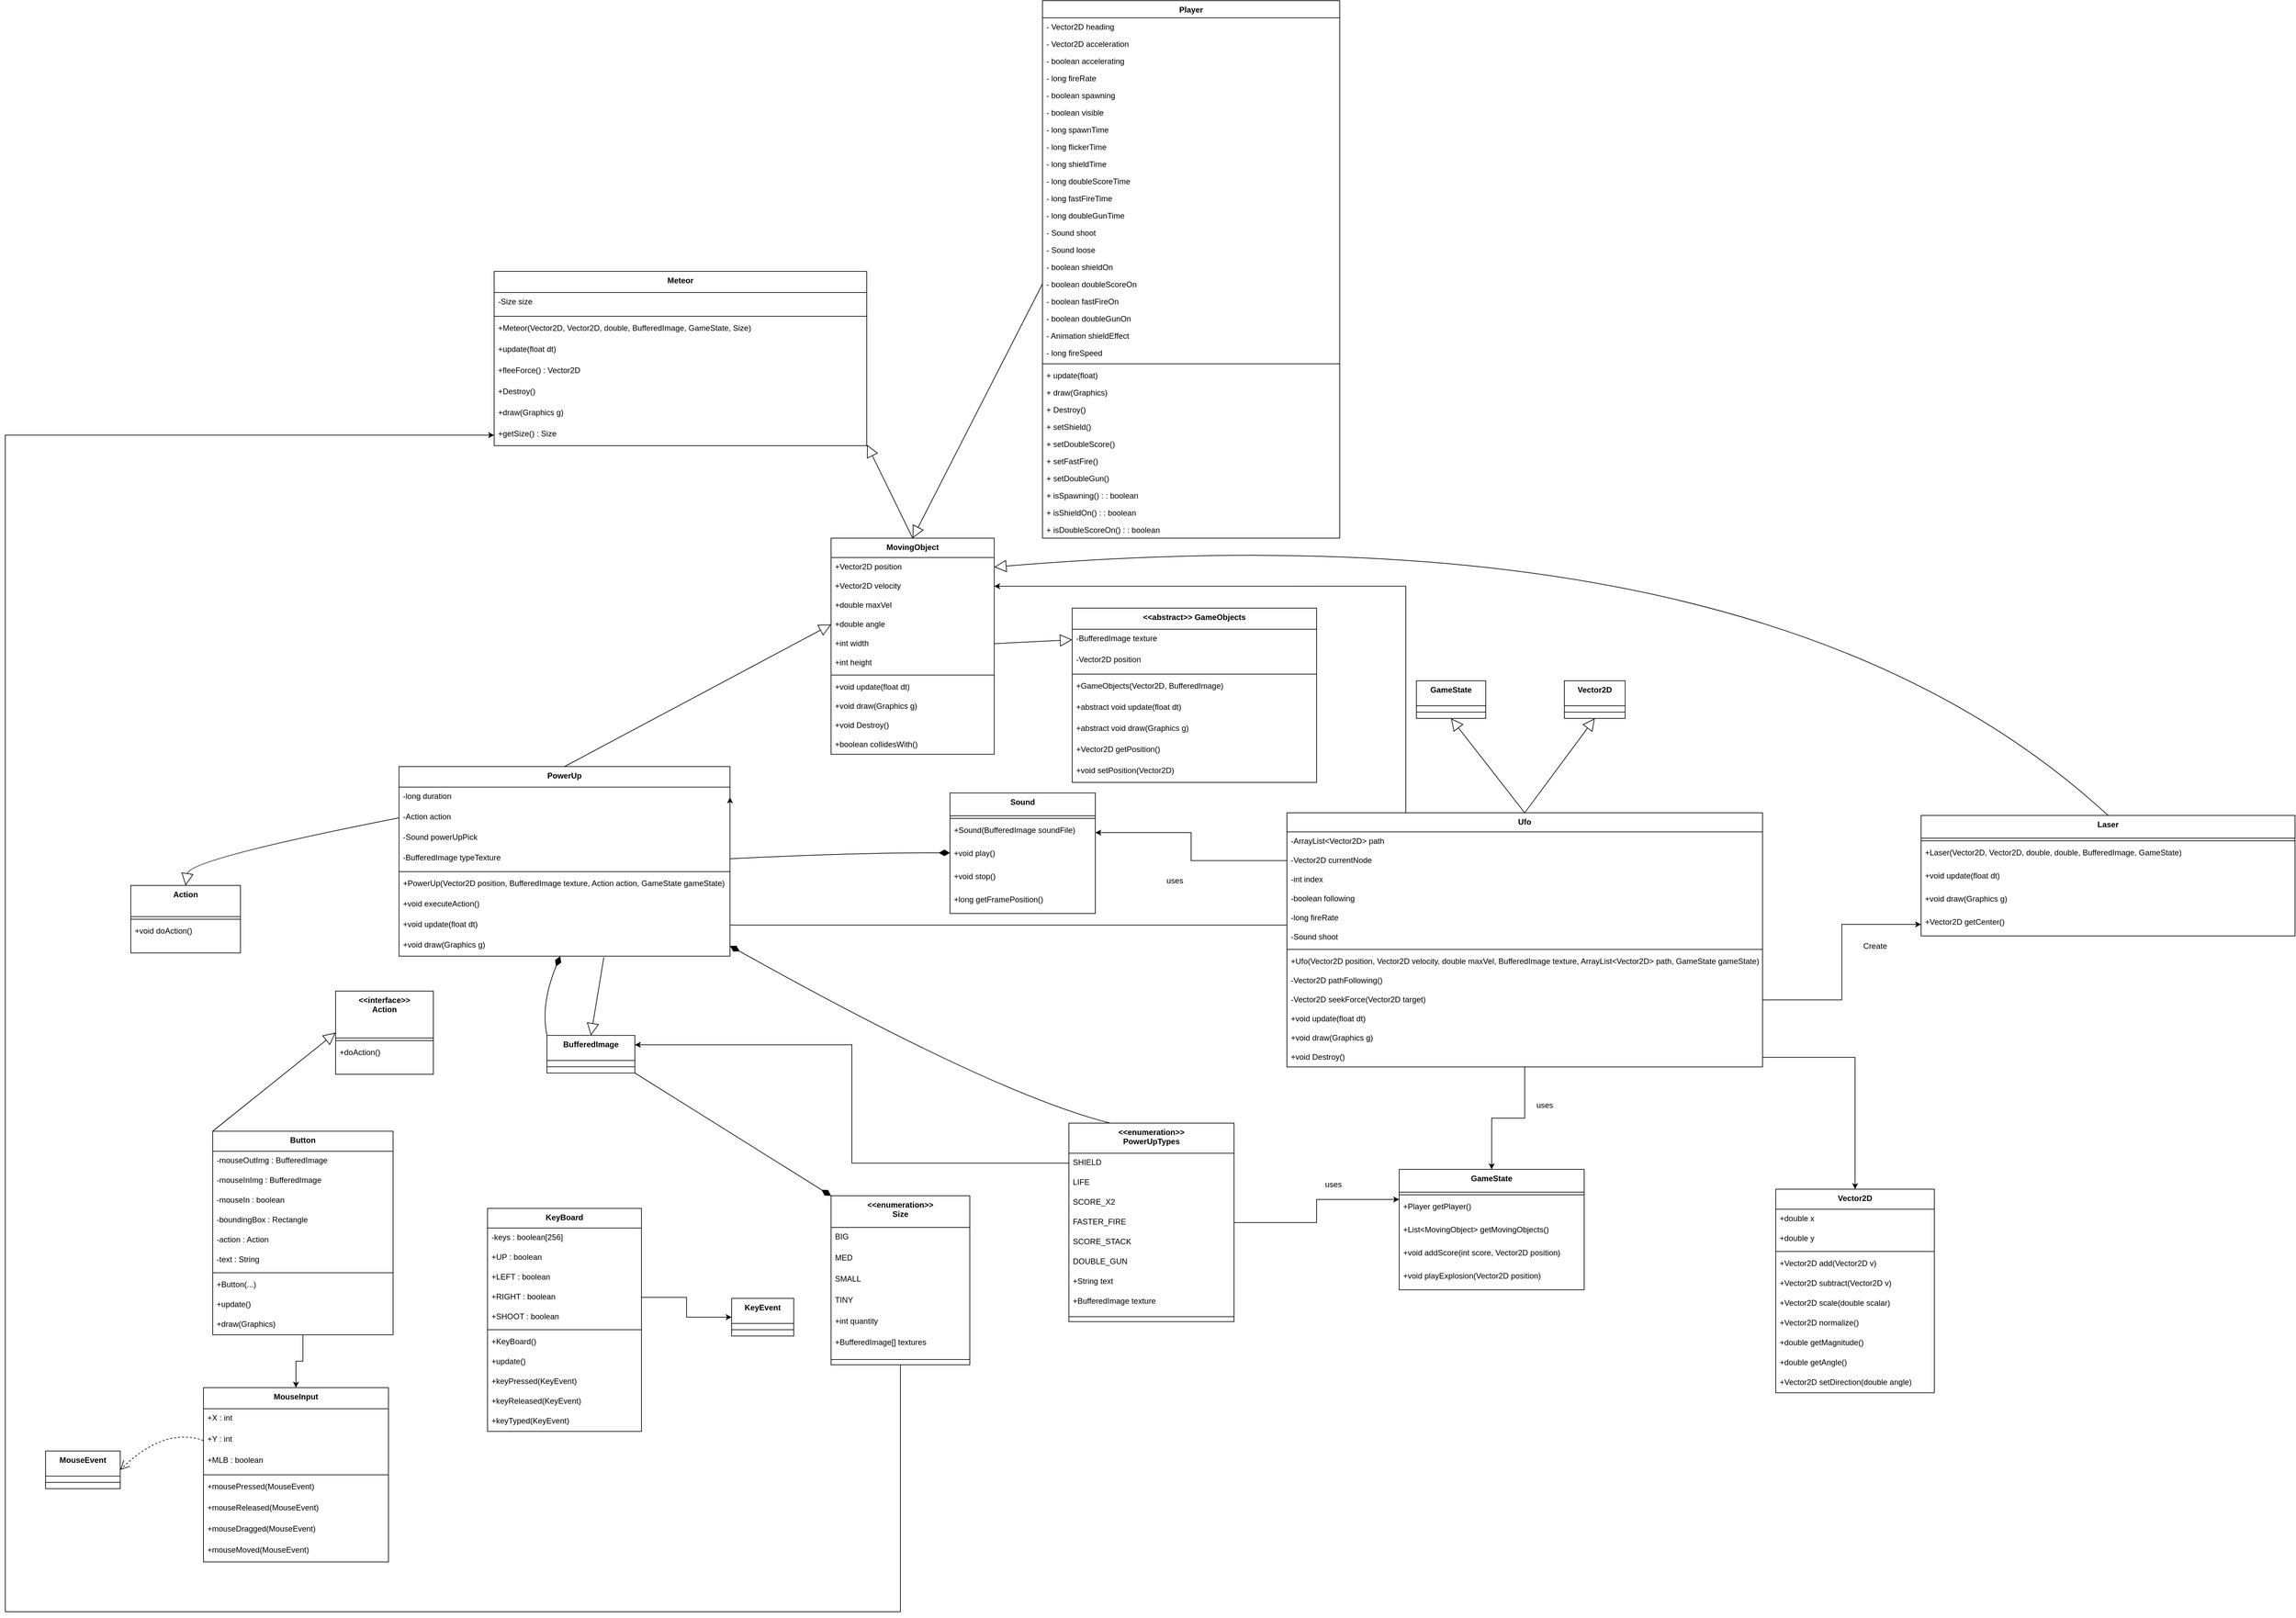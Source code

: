 <mxfile version="27.1.1">
  <diagram name="Page-1" id="L16fXYuRl_fVV3_AsbUU">
    <mxGraphModel grid="1" page="1" gridSize="10" guides="1" tooltips="1" connect="1" arrows="1" fold="1" pageScale="1" pageWidth="827" pageHeight="1169" math="0" shadow="0">
      <root>
        <mxCell id="0" />
        <mxCell id="1" parent="0" />
        <mxCell id="3PXTWb5Lv1RSvFYxeyuD-1" value="MovingObject" style="swimlane;fontStyle=1;align=center;verticalAlign=top;childLayout=stackLayout;horizontal=1;startSize=29.333;horizontalStack=0;resizeParent=1;resizeParentMax=0;resizeLast=0;collapsible=0;marginBottom=0;" vertex="1" parent="1">
          <mxGeometry x="1490" y="-336" width="247" height="327.333" as="geometry" />
        </mxCell>
        <mxCell id="3PXTWb5Lv1RSvFYxeyuD-2" value="+Vector2D position" style="text;strokeColor=none;fillColor=none;align=left;verticalAlign=top;spacingLeft=4;spacingRight=4;overflow=hidden;rotatable=0;points=[[0,0.5],[1,0.5]];portConstraint=eastwest;" vertex="1" parent="3PXTWb5Lv1RSvFYxeyuD-1">
          <mxGeometry y="29.333" width="247" height="29" as="geometry" />
        </mxCell>
        <mxCell id="3PXTWb5Lv1RSvFYxeyuD-3" value="+Vector2D velocity" style="text;strokeColor=none;fillColor=none;align=left;verticalAlign=top;spacingLeft=4;spacingRight=4;overflow=hidden;rotatable=0;points=[[0,0.5],[1,0.5]];portConstraint=eastwest;" vertex="1" parent="3PXTWb5Lv1RSvFYxeyuD-1">
          <mxGeometry y="58.333" width="247" height="29" as="geometry" />
        </mxCell>
        <mxCell id="3PXTWb5Lv1RSvFYxeyuD-4" value="+double maxVel" style="text;strokeColor=none;fillColor=none;align=left;verticalAlign=top;spacingLeft=4;spacingRight=4;overflow=hidden;rotatable=0;points=[[0,0.5],[1,0.5]];portConstraint=eastwest;" vertex="1" parent="3PXTWb5Lv1RSvFYxeyuD-1">
          <mxGeometry y="87.333" width="247" height="29" as="geometry" />
        </mxCell>
        <mxCell id="3PXTWb5Lv1RSvFYxeyuD-5" value="+double angle" style="text;strokeColor=none;fillColor=none;align=left;verticalAlign=top;spacingLeft=4;spacingRight=4;overflow=hidden;rotatable=0;points=[[0,0.5],[1,0.5]];portConstraint=eastwest;" vertex="1" parent="3PXTWb5Lv1RSvFYxeyuD-1">
          <mxGeometry y="116.333" width="247" height="29" as="geometry" />
        </mxCell>
        <mxCell id="3PXTWb5Lv1RSvFYxeyuD-6" value="+int width" style="text;strokeColor=none;fillColor=none;align=left;verticalAlign=top;spacingLeft=4;spacingRight=4;overflow=hidden;rotatable=0;points=[[0,0.5],[1,0.5]];portConstraint=eastwest;" vertex="1" parent="3PXTWb5Lv1RSvFYxeyuD-1">
          <mxGeometry y="145.333" width="247" height="29" as="geometry" />
        </mxCell>
        <mxCell id="3PXTWb5Lv1RSvFYxeyuD-7" value="+int height" style="text;strokeColor=none;fillColor=none;align=left;verticalAlign=top;spacingLeft=4;spacingRight=4;overflow=hidden;rotatable=0;points=[[0,0.5],[1,0.5]];portConstraint=eastwest;" vertex="1" parent="3PXTWb5Lv1RSvFYxeyuD-1">
          <mxGeometry y="174.333" width="247" height="29" as="geometry" />
        </mxCell>
        <mxCell id="3PXTWb5Lv1RSvFYxeyuD-8" style="line;strokeWidth=1;fillColor=none;align=left;verticalAlign=middle;spacingTop=-1;spacingLeft=3;spacingRight=3;rotatable=0;labelPosition=right;points=[];portConstraint=eastwest;strokeColor=inherit;" vertex="1" parent="3PXTWb5Lv1RSvFYxeyuD-1">
          <mxGeometry y="203.333" width="247" height="8" as="geometry" />
        </mxCell>
        <mxCell id="3PXTWb5Lv1RSvFYxeyuD-9" value="+void update(float dt)" style="text;strokeColor=none;fillColor=none;align=left;verticalAlign=top;spacingLeft=4;spacingRight=4;overflow=hidden;rotatable=0;points=[[0,0.5],[1,0.5]];portConstraint=eastwest;" vertex="1" parent="3PXTWb5Lv1RSvFYxeyuD-1">
          <mxGeometry y="211.333" width="247" height="29" as="geometry" />
        </mxCell>
        <mxCell id="3PXTWb5Lv1RSvFYxeyuD-10" value="+void draw(Graphics g)" style="text;strokeColor=none;fillColor=none;align=left;verticalAlign=top;spacingLeft=4;spacingRight=4;overflow=hidden;rotatable=0;points=[[0,0.5],[1,0.5]];portConstraint=eastwest;" vertex="1" parent="3PXTWb5Lv1RSvFYxeyuD-1">
          <mxGeometry y="240.333" width="247" height="29" as="geometry" />
        </mxCell>
        <mxCell id="3PXTWb5Lv1RSvFYxeyuD-11" value="+void Destroy()" style="text;strokeColor=none;fillColor=none;align=left;verticalAlign=top;spacingLeft=4;spacingRight=4;overflow=hidden;rotatable=0;points=[[0,0.5],[1,0.5]];portConstraint=eastwest;" vertex="1" parent="3PXTWb5Lv1RSvFYxeyuD-1">
          <mxGeometry y="269.333" width="247" height="29" as="geometry" />
        </mxCell>
        <mxCell id="3PXTWb5Lv1RSvFYxeyuD-12" value="+boolean collidesWith()" style="text;strokeColor=none;fillColor=none;align=left;verticalAlign=top;spacingLeft=4;spacingRight=4;overflow=hidden;rotatable=0;points=[[0,0.5],[1,0.5]];portConstraint=eastwest;" vertex="1" parent="3PXTWb5Lv1RSvFYxeyuD-1">
          <mxGeometry y="298.333" width="247" height="29" as="geometry" />
        </mxCell>
        <mxCell id="3PXTWb5Lv1RSvFYxeyuD-13" value="Vector2D" style="swimlane;fontStyle=1;align=center;verticalAlign=top;childLayout=stackLayout;horizontal=1;startSize=30.4;horizontalStack=0;resizeParent=1;resizeParentMax=0;resizeLast=0;collapsible=0;marginBottom=0;" vertex="1" parent="1">
          <mxGeometry x="2920" y="650" width="240" height="308.4" as="geometry" />
        </mxCell>
        <mxCell id="3PXTWb5Lv1RSvFYxeyuD-14" value="+double x" style="text;strokeColor=none;fillColor=none;align=left;verticalAlign=top;spacingLeft=4;spacingRight=4;overflow=hidden;rotatable=0;points=[[0,0.5],[1,0.5]];portConstraint=eastwest;" vertex="1" parent="3PXTWb5Lv1RSvFYxeyuD-13">
          <mxGeometry y="30.4" width="240" height="30" as="geometry" />
        </mxCell>
        <mxCell id="3PXTWb5Lv1RSvFYxeyuD-15" value="+double y" style="text;strokeColor=none;fillColor=none;align=left;verticalAlign=top;spacingLeft=4;spacingRight=4;overflow=hidden;rotatable=0;points=[[0,0.5],[1,0.5]];portConstraint=eastwest;" vertex="1" parent="3PXTWb5Lv1RSvFYxeyuD-13">
          <mxGeometry y="60.4" width="240" height="30" as="geometry" />
        </mxCell>
        <mxCell id="3PXTWb5Lv1RSvFYxeyuD-16" style="line;strokeWidth=1;fillColor=none;align=left;verticalAlign=middle;spacingTop=-1;spacingLeft=3;spacingRight=3;rotatable=0;labelPosition=right;points=[];portConstraint=eastwest;strokeColor=inherit;" vertex="1" parent="3PXTWb5Lv1RSvFYxeyuD-13">
          <mxGeometry y="90.4" width="240" height="8" as="geometry" />
        </mxCell>
        <mxCell id="3PXTWb5Lv1RSvFYxeyuD-17" value="+Vector2D add(Vector2D v)" style="text;strokeColor=none;fillColor=none;align=left;verticalAlign=top;spacingLeft=4;spacingRight=4;overflow=hidden;rotatable=0;points=[[0,0.5],[1,0.5]];portConstraint=eastwest;" vertex="1" parent="3PXTWb5Lv1RSvFYxeyuD-13">
          <mxGeometry y="98.4" width="240" height="30" as="geometry" />
        </mxCell>
        <mxCell id="3PXTWb5Lv1RSvFYxeyuD-18" value="+Vector2D subtract(Vector2D v)" style="text;strokeColor=none;fillColor=none;align=left;verticalAlign=top;spacingLeft=4;spacingRight=4;overflow=hidden;rotatable=0;points=[[0,0.5],[1,0.5]];portConstraint=eastwest;" vertex="1" parent="3PXTWb5Lv1RSvFYxeyuD-13">
          <mxGeometry y="128.4" width="240" height="30" as="geometry" />
        </mxCell>
        <mxCell id="3PXTWb5Lv1RSvFYxeyuD-19" value="+Vector2D scale(double scalar)" style="text;strokeColor=none;fillColor=none;align=left;verticalAlign=top;spacingLeft=4;spacingRight=4;overflow=hidden;rotatable=0;points=[[0,0.5],[1,0.5]];portConstraint=eastwest;" vertex="1" parent="3PXTWb5Lv1RSvFYxeyuD-13">
          <mxGeometry y="158.4" width="240" height="30" as="geometry" />
        </mxCell>
        <mxCell id="3PXTWb5Lv1RSvFYxeyuD-20" value="+Vector2D normalize()" style="text;strokeColor=none;fillColor=none;align=left;verticalAlign=top;spacingLeft=4;spacingRight=4;overflow=hidden;rotatable=0;points=[[0,0.5],[1,0.5]];portConstraint=eastwest;" vertex="1" parent="3PXTWb5Lv1RSvFYxeyuD-13">
          <mxGeometry y="188.4" width="240" height="30" as="geometry" />
        </mxCell>
        <mxCell id="3PXTWb5Lv1RSvFYxeyuD-21" value="+double getMagnitude()" style="text;strokeColor=none;fillColor=none;align=left;verticalAlign=top;spacingLeft=4;spacingRight=4;overflow=hidden;rotatable=0;points=[[0,0.5],[1,0.5]];portConstraint=eastwest;" vertex="1" parent="3PXTWb5Lv1RSvFYxeyuD-13">
          <mxGeometry y="218.4" width="240" height="30" as="geometry" />
        </mxCell>
        <mxCell id="3PXTWb5Lv1RSvFYxeyuD-22" value="+double getAngle()" style="text;strokeColor=none;fillColor=none;align=left;verticalAlign=top;spacingLeft=4;spacingRight=4;overflow=hidden;rotatable=0;points=[[0,0.5],[1,0.5]];portConstraint=eastwest;" vertex="1" parent="3PXTWb5Lv1RSvFYxeyuD-13">
          <mxGeometry y="248.4" width="240" height="30" as="geometry" />
        </mxCell>
        <mxCell id="3PXTWb5Lv1RSvFYxeyuD-23" value="+Vector2D setDirection(double angle)" style="text;strokeColor=none;fillColor=none;align=left;verticalAlign=top;spacingLeft=4;spacingRight=4;overflow=hidden;rotatable=0;points=[[0,0.5],[1,0.5]];portConstraint=eastwest;" vertex="1" parent="3PXTWb5Lv1RSvFYxeyuD-13">
          <mxGeometry y="278.4" width="240" height="30" as="geometry" />
        </mxCell>
        <mxCell id="3PXTWb5Lv1RSvFYxeyuD-24" value="GameState" style="swimlane;fontStyle=1;align=center;verticalAlign=top;childLayout=stackLayout;horizontal=1;startSize=34.545;horizontalStack=0;resizeParent=1;resizeParentMax=0;resizeLast=0;collapsible=0;marginBottom=0;" vertex="1" parent="1">
          <mxGeometry x="2350" y="620" width="280" height="182.545" as="geometry" />
        </mxCell>
        <mxCell id="3PXTWb5Lv1RSvFYxeyuD-25" style="line;strokeWidth=1;fillColor=none;align=left;verticalAlign=middle;spacingTop=-1;spacingLeft=3;spacingRight=3;rotatable=0;labelPosition=right;points=[];portConstraint=eastwest;strokeColor=inherit;" vertex="1" parent="3PXTWb5Lv1RSvFYxeyuD-24">
          <mxGeometry y="34.545" width="280" height="8" as="geometry" />
        </mxCell>
        <mxCell id="3PXTWb5Lv1RSvFYxeyuD-26" value="+Player getPlayer()" style="text;strokeColor=none;fillColor=none;align=left;verticalAlign=top;spacingLeft=4;spacingRight=4;overflow=hidden;rotatable=0;points=[[0,0.5],[1,0.5]];portConstraint=eastwest;" vertex="1" parent="3PXTWb5Lv1RSvFYxeyuD-24">
          <mxGeometry y="42.545" width="280" height="35" as="geometry" />
        </mxCell>
        <mxCell id="3PXTWb5Lv1RSvFYxeyuD-27" value="+List&lt;MovingObject&gt; getMovingObjects()" style="text;strokeColor=none;fillColor=none;align=left;verticalAlign=top;spacingLeft=4;spacingRight=4;overflow=hidden;rotatable=0;points=[[0,0.5],[1,0.5]];portConstraint=eastwest;" vertex="1" parent="3PXTWb5Lv1RSvFYxeyuD-24">
          <mxGeometry y="77.545" width="280" height="35" as="geometry" />
        </mxCell>
        <mxCell id="3PXTWb5Lv1RSvFYxeyuD-28" value="+void addScore(int score, Vector2D position)" style="text;strokeColor=none;fillColor=none;align=left;verticalAlign=top;spacingLeft=4;spacingRight=4;overflow=hidden;rotatable=0;points=[[0,0.5],[1,0.5]];portConstraint=eastwest;" vertex="1" parent="3PXTWb5Lv1RSvFYxeyuD-24">
          <mxGeometry y="112.545" width="280" height="35" as="geometry" />
        </mxCell>
        <mxCell id="3PXTWb5Lv1RSvFYxeyuD-29" value="+void playExplosion(Vector2D position)" style="text;strokeColor=none;fillColor=none;align=left;verticalAlign=top;spacingLeft=4;spacingRight=4;overflow=hidden;rotatable=0;points=[[0,0.5],[1,0.5]];portConstraint=eastwest;" vertex="1" parent="3PXTWb5Lv1RSvFYxeyuD-24">
          <mxGeometry y="147.545" width="280" height="35" as="geometry" />
        </mxCell>
        <mxCell id="3PXTWb5Lv1RSvFYxeyuD-30" value="Sound" style="swimlane;fontStyle=1;align=center;verticalAlign=top;childLayout=stackLayout;horizontal=1;startSize=34.545;horizontalStack=0;resizeParent=1;resizeParentMax=0;resizeLast=0;collapsible=0;marginBottom=0;" vertex="1" parent="1">
          <mxGeometry x="1670" y="50" width="220" height="182.545" as="geometry" />
        </mxCell>
        <mxCell id="3PXTWb5Lv1RSvFYxeyuD-31" style="line;strokeWidth=1;fillColor=none;align=left;verticalAlign=middle;spacingTop=-1;spacingLeft=3;spacingRight=3;rotatable=0;labelPosition=right;points=[];portConstraint=eastwest;strokeColor=inherit;" vertex="1" parent="3PXTWb5Lv1RSvFYxeyuD-30">
          <mxGeometry y="34.545" width="220" height="8" as="geometry" />
        </mxCell>
        <mxCell id="3PXTWb5Lv1RSvFYxeyuD-32" value="+Sound(BufferedImage soundFile)" style="text;strokeColor=none;fillColor=none;align=left;verticalAlign=top;spacingLeft=4;spacingRight=4;overflow=hidden;rotatable=0;points=[[0,0.5],[1,0.5]];portConstraint=eastwest;" vertex="1" parent="3PXTWb5Lv1RSvFYxeyuD-30">
          <mxGeometry y="42.545" width="220" height="35" as="geometry" />
        </mxCell>
        <mxCell id="3PXTWb5Lv1RSvFYxeyuD-33" value="+void play()" style="text;strokeColor=none;fillColor=none;align=left;verticalAlign=top;spacingLeft=4;spacingRight=4;overflow=hidden;rotatable=0;points=[[0,0.5],[1,0.5]];portConstraint=eastwest;" vertex="1" parent="3PXTWb5Lv1RSvFYxeyuD-30">
          <mxGeometry y="77.545" width="220" height="35" as="geometry" />
        </mxCell>
        <mxCell id="3PXTWb5Lv1RSvFYxeyuD-34" value="+void stop()" style="text;strokeColor=none;fillColor=none;align=left;verticalAlign=top;spacingLeft=4;spacingRight=4;overflow=hidden;rotatable=0;points=[[0,0.5],[1,0.5]];portConstraint=eastwest;" vertex="1" parent="3PXTWb5Lv1RSvFYxeyuD-30">
          <mxGeometry y="112.545" width="220" height="35" as="geometry" />
        </mxCell>
        <mxCell id="3PXTWb5Lv1RSvFYxeyuD-35" value="+long getFramePosition()" style="text;strokeColor=none;fillColor=none;align=left;verticalAlign=top;spacingLeft=4;spacingRight=4;overflow=hidden;rotatable=0;points=[[0,0.5],[1,0.5]];portConstraint=eastwest;" vertex="1" parent="3PXTWb5Lv1RSvFYxeyuD-30">
          <mxGeometry y="147.545" width="220" height="35" as="geometry" />
        </mxCell>
        <mxCell id="3PXTWb5Lv1RSvFYxeyuD-36" value="Action" style="swimlane;fontStyle=1;align=center;verticalAlign=top;childLayout=stackLayout;horizontal=1;startSize=47.2;horizontalStack=0;resizeParent=1;resizeParentMax=0;resizeLast=0;collapsible=0;marginBottom=0;" vertex="1" parent="1">
          <mxGeometry x="430" y="190" width="166" height="102.2" as="geometry" />
        </mxCell>
        <mxCell id="3PXTWb5Lv1RSvFYxeyuD-37" style="line;strokeWidth=1;fillColor=none;align=left;verticalAlign=middle;spacingTop=-1;spacingLeft=3;spacingRight=3;rotatable=0;labelPosition=right;points=[];portConstraint=eastwest;strokeColor=inherit;" vertex="1" parent="3PXTWb5Lv1RSvFYxeyuD-36">
          <mxGeometry y="47.2" width="166" height="8" as="geometry" />
        </mxCell>
        <mxCell id="3PXTWb5Lv1RSvFYxeyuD-38" value="+void doAction()" style="text;strokeColor=none;fillColor=none;align=left;verticalAlign=top;spacingLeft=4;spacingRight=4;overflow=hidden;rotatable=0;points=[[0,0.5],[1,0.5]];portConstraint=eastwest;" vertex="1" parent="3PXTWb5Lv1RSvFYxeyuD-36">
          <mxGeometry y="55.2" width="166" height="47" as="geometry" />
        </mxCell>
        <mxCell id="3PXTWb5Lv1RSvFYxeyuD-167" style="edgeStyle=orthogonalEdgeStyle;rounded=0;orthogonalLoop=1;jettySize=auto;html=1;exitX=0.25;exitY=0;exitDx=0;exitDy=0;entryX=1;entryY=0.5;entryDx=0;entryDy=0;" edge="1" parent="1" source="3PXTWb5Lv1RSvFYxeyuD-42" target="3PXTWb5Lv1RSvFYxeyuD-3">
          <mxGeometry relative="1" as="geometry" />
        </mxCell>
        <mxCell id="3PXTWb5Lv1RSvFYxeyuD-169" style="edgeStyle=orthogonalEdgeStyle;rounded=0;orthogonalLoop=1;jettySize=auto;html=1;exitX=0;exitY=0;exitDx=0;exitDy=0;entryX=1;entryY=0.5;entryDx=0;entryDy=0;" edge="1" parent="1" source="3PXTWb5Lv1RSvFYxeyuD-42" target="3PXTWb5Lv1RSvFYxeyuD-92">
          <mxGeometry relative="1" as="geometry">
            <Array as="points">
              <mxPoint x="2180" y="250" />
              <mxPoint x="1337" y="250" />
            </Array>
          </mxGeometry>
        </mxCell>
        <mxCell id="3PXTWb5Lv1RSvFYxeyuD-170" style="edgeStyle=orthogonalEdgeStyle;rounded=0;orthogonalLoop=1;jettySize=auto;html=1;entryX=0.5;entryY=0;entryDx=0;entryDy=0;" edge="1" parent="1" source="3PXTWb5Lv1RSvFYxeyuD-42" target="3PXTWb5Lv1RSvFYxeyuD-24">
          <mxGeometry relative="1" as="geometry" />
        </mxCell>
        <mxCell id="3PXTWb5Lv1RSvFYxeyuD-42" value="Ufo" style="swimlane;fontStyle=1;align=center;verticalAlign=top;childLayout=stackLayout;horizontal=1;startSize=28.923;horizontalStack=0;resizeParent=1;resizeParentMax=0;resizeLast=0;collapsible=0;marginBottom=0;" vertex="1" parent="1">
          <mxGeometry x="2180" y="80" width="720" height="384.923" as="geometry" />
        </mxCell>
        <mxCell id="3PXTWb5Lv1RSvFYxeyuD-43" value="-ArrayList&lt;Vector2D&gt; path" style="text;strokeColor=none;fillColor=none;align=left;verticalAlign=top;spacingLeft=4;spacingRight=4;overflow=hidden;rotatable=0;points=[[0,0.5],[1,0.5]];portConstraint=eastwest;" vertex="1" parent="3PXTWb5Lv1RSvFYxeyuD-42">
          <mxGeometry y="28.923" width="720" height="29" as="geometry" />
        </mxCell>
        <mxCell id="3PXTWb5Lv1RSvFYxeyuD-44" value="-Vector2D currentNode" style="text;strokeColor=none;fillColor=none;align=left;verticalAlign=top;spacingLeft=4;spacingRight=4;overflow=hidden;rotatable=0;points=[[0,0.5],[1,0.5]];portConstraint=eastwest;" vertex="1" parent="3PXTWb5Lv1RSvFYxeyuD-42">
          <mxGeometry y="57.923" width="720" height="29" as="geometry" />
        </mxCell>
        <mxCell id="3PXTWb5Lv1RSvFYxeyuD-45" value="-int index" style="text;strokeColor=none;fillColor=none;align=left;verticalAlign=top;spacingLeft=4;spacingRight=4;overflow=hidden;rotatable=0;points=[[0,0.5],[1,0.5]];portConstraint=eastwest;" vertex="1" parent="3PXTWb5Lv1RSvFYxeyuD-42">
          <mxGeometry y="86.923" width="720" height="29" as="geometry" />
        </mxCell>
        <mxCell id="3PXTWb5Lv1RSvFYxeyuD-46" value="-boolean following" style="text;strokeColor=none;fillColor=none;align=left;verticalAlign=top;spacingLeft=4;spacingRight=4;overflow=hidden;rotatable=0;points=[[0,0.5],[1,0.5]];portConstraint=eastwest;" vertex="1" parent="3PXTWb5Lv1RSvFYxeyuD-42">
          <mxGeometry y="115.923" width="720" height="29" as="geometry" />
        </mxCell>
        <mxCell id="3PXTWb5Lv1RSvFYxeyuD-47" value="-long fireRate" style="text;strokeColor=none;fillColor=none;align=left;verticalAlign=top;spacingLeft=4;spacingRight=4;overflow=hidden;rotatable=0;points=[[0,0.5],[1,0.5]];portConstraint=eastwest;" vertex="1" parent="3PXTWb5Lv1RSvFYxeyuD-42">
          <mxGeometry y="144.923" width="720" height="29" as="geometry" />
        </mxCell>
        <mxCell id="3PXTWb5Lv1RSvFYxeyuD-48" value="-Sound shoot" style="text;strokeColor=none;fillColor=none;align=left;verticalAlign=top;spacingLeft=4;spacingRight=4;overflow=hidden;rotatable=0;points=[[0,0.5],[1,0.5]];portConstraint=eastwest;" vertex="1" parent="3PXTWb5Lv1RSvFYxeyuD-42">
          <mxGeometry y="173.923" width="720" height="29" as="geometry" />
        </mxCell>
        <mxCell id="3PXTWb5Lv1RSvFYxeyuD-49" style="line;strokeWidth=1;fillColor=none;align=left;verticalAlign=middle;spacingTop=-1;spacingLeft=3;spacingRight=3;rotatable=0;labelPosition=right;points=[];portConstraint=eastwest;strokeColor=inherit;" vertex="1" parent="3PXTWb5Lv1RSvFYxeyuD-42">
          <mxGeometry y="202.923" width="720" height="8" as="geometry" />
        </mxCell>
        <mxCell id="3PXTWb5Lv1RSvFYxeyuD-50" value="+Ufo(Vector2D position, Vector2D velocity, double maxVel, BufferedImage texture, ArrayList&lt;Vector2D&gt; path, GameState gameState)" style="text;strokeColor=none;fillColor=none;align=left;verticalAlign=top;spacingLeft=4;spacingRight=4;overflow=hidden;rotatable=0;points=[[0,0.5],[1,0.5]];portConstraint=eastwest;" vertex="1" parent="3PXTWb5Lv1RSvFYxeyuD-42">
          <mxGeometry y="210.923" width="720" height="29" as="geometry" />
        </mxCell>
        <mxCell id="3PXTWb5Lv1RSvFYxeyuD-51" value="-Vector2D pathFollowing()" style="text;strokeColor=none;fillColor=none;align=left;verticalAlign=top;spacingLeft=4;spacingRight=4;overflow=hidden;rotatable=0;points=[[0,0.5],[1,0.5]];portConstraint=eastwest;" vertex="1" parent="3PXTWb5Lv1RSvFYxeyuD-42">
          <mxGeometry y="239.923" width="720" height="29" as="geometry" />
        </mxCell>
        <mxCell id="3PXTWb5Lv1RSvFYxeyuD-52" value="-Vector2D seekForce(Vector2D target)" style="text;strokeColor=none;fillColor=none;align=left;verticalAlign=top;spacingLeft=4;spacingRight=4;overflow=hidden;rotatable=0;points=[[0,0.5],[1,0.5]];portConstraint=eastwest;" vertex="1" parent="3PXTWb5Lv1RSvFYxeyuD-42">
          <mxGeometry y="268.923" width="720" height="29" as="geometry" />
        </mxCell>
        <mxCell id="3PXTWb5Lv1RSvFYxeyuD-53" value="+void update(float dt)" style="text;strokeColor=none;fillColor=none;align=left;verticalAlign=top;spacingLeft=4;spacingRight=4;overflow=hidden;rotatable=0;points=[[0,0.5],[1,0.5]];portConstraint=eastwest;" vertex="1" parent="3PXTWb5Lv1RSvFYxeyuD-42">
          <mxGeometry y="297.923" width="720" height="29" as="geometry" />
        </mxCell>
        <mxCell id="3PXTWb5Lv1RSvFYxeyuD-54" value="+void draw(Graphics g)" style="text;strokeColor=none;fillColor=none;align=left;verticalAlign=top;spacingLeft=4;spacingRight=4;overflow=hidden;rotatable=0;points=[[0,0.5],[1,0.5]];portConstraint=eastwest;" vertex="1" parent="3PXTWb5Lv1RSvFYxeyuD-42">
          <mxGeometry y="326.923" width="720" height="29" as="geometry" />
        </mxCell>
        <mxCell id="3PXTWb5Lv1RSvFYxeyuD-55" value="+void Destroy()" style="text;strokeColor=none;fillColor=none;align=left;verticalAlign=top;spacingLeft=4;spacingRight=4;overflow=hidden;rotatable=0;points=[[0,0.5],[1,0.5]];portConstraint=eastwest;" vertex="1" parent="3PXTWb5Lv1RSvFYxeyuD-42">
          <mxGeometry y="355.923" width="720" height="29" as="geometry" />
        </mxCell>
        <mxCell id="DvMmgplrGCRG_Zh9URn2-196" style="edgeStyle=orthogonalEdgeStyle;rounded=0;orthogonalLoop=1;jettySize=auto;html=1;exitX=0.5;exitY=1;exitDx=0;exitDy=0;entryX=0;entryY=0.5;entryDx=0;entryDy=0;" edge="1" parent="1" source="3PXTWb5Lv1RSvFYxeyuD-56" target="DvMmgplrGCRG_Zh9URn2-19">
          <mxGeometry relative="1" as="geometry">
            <Array as="points">
              <mxPoint x="1595" y="1290" />
              <mxPoint x="240" y="1290" />
              <mxPoint x="240" y="-492" />
            </Array>
          </mxGeometry>
        </mxCell>
        <mxCell id="3PXTWb5Lv1RSvFYxeyuD-56" value="&lt;&lt;enumeration&gt;&gt;&#xa;Size" style="swimlane;fontStyle=1;align=center;verticalAlign=top;childLayout=stackLayout;horizontal=1;startSize=48;horizontalStack=0;resizeParent=1;resizeParentMax=0;resizeLast=0;collapsible=0;marginBottom=0;" vertex="1" parent="1">
          <mxGeometry x="1490" y="660" width="210" height="256" as="geometry" />
        </mxCell>
        <mxCell id="3PXTWb5Lv1RSvFYxeyuD-57" value="BIG" style="text;strokeColor=none;fillColor=none;align=left;verticalAlign=top;spacingLeft=4;spacingRight=4;overflow=hidden;rotatable=0;points=[[0,0.5],[1,0.5]];portConstraint=eastwest;" vertex="1" parent="3PXTWb5Lv1RSvFYxeyuD-56">
          <mxGeometry y="48" width="210" height="32" as="geometry" />
        </mxCell>
        <mxCell id="3PXTWb5Lv1RSvFYxeyuD-58" value="MED" style="text;strokeColor=none;fillColor=none;align=left;verticalAlign=top;spacingLeft=4;spacingRight=4;overflow=hidden;rotatable=0;points=[[0,0.5],[1,0.5]];portConstraint=eastwest;" vertex="1" parent="3PXTWb5Lv1RSvFYxeyuD-56">
          <mxGeometry y="80" width="210" height="32" as="geometry" />
        </mxCell>
        <mxCell id="3PXTWb5Lv1RSvFYxeyuD-59" value="SMALL" style="text;strokeColor=none;fillColor=none;align=left;verticalAlign=top;spacingLeft=4;spacingRight=4;overflow=hidden;rotatable=0;points=[[0,0.5],[1,0.5]];portConstraint=eastwest;" vertex="1" parent="3PXTWb5Lv1RSvFYxeyuD-56">
          <mxGeometry y="112" width="210" height="32" as="geometry" />
        </mxCell>
        <mxCell id="3PXTWb5Lv1RSvFYxeyuD-60" value="TINY" style="text;strokeColor=none;fillColor=none;align=left;verticalAlign=top;spacingLeft=4;spacingRight=4;overflow=hidden;rotatable=0;points=[[0,0.5],[1,0.5]];portConstraint=eastwest;" vertex="1" parent="3PXTWb5Lv1RSvFYxeyuD-56">
          <mxGeometry y="144" width="210" height="32" as="geometry" />
        </mxCell>
        <mxCell id="3PXTWb5Lv1RSvFYxeyuD-61" value="+int quantity" style="text;strokeColor=none;fillColor=none;align=left;verticalAlign=top;spacingLeft=4;spacingRight=4;overflow=hidden;rotatable=0;points=[[0,0.5],[1,0.5]];portConstraint=eastwest;" vertex="1" parent="3PXTWb5Lv1RSvFYxeyuD-56">
          <mxGeometry y="176" width="210" height="32" as="geometry" />
        </mxCell>
        <mxCell id="3PXTWb5Lv1RSvFYxeyuD-62" value="+BufferedImage[] textures" style="text;strokeColor=none;fillColor=none;align=left;verticalAlign=top;spacingLeft=4;spacingRight=4;overflow=hidden;rotatable=0;points=[[0,0.5],[1,0.5]];portConstraint=eastwest;" vertex="1" parent="3PXTWb5Lv1RSvFYxeyuD-56">
          <mxGeometry y="208" width="210" height="32" as="geometry" />
        </mxCell>
        <mxCell id="3PXTWb5Lv1RSvFYxeyuD-63" style="line;strokeWidth=1;fillColor=none;align=left;verticalAlign=middle;spacingTop=-1;spacingLeft=3;spacingRight=3;rotatable=0;labelPosition=right;points=[];portConstraint=eastwest;strokeColor=inherit;" vertex="1" parent="3PXTWb5Lv1RSvFYxeyuD-56">
          <mxGeometry y="240" width="210" height="16" as="geometry" />
        </mxCell>
        <mxCell id="3PXTWb5Lv1RSvFYxeyuD-64" value="BufferedImage" style="swimlane;fontStyle=1;align=center;verticalAlign=top;childLayout=stackLayout;horizontal=1;startSize=38;horizontalStack=0;resizeParent=1;resizeParentMax=0;resizeLast=0;collapsible=0;marginBottom=0;" vertex="1" parent="1">
          <mxGeometry x="1060" y="417.11" width="133" height="57" as="geometry" />
        </mxCell>
        <mxCell id="3PXTWb5Lv1RSvFYxeyuD-65" style="line;strokeWidth=1;fillColor=none;align=left;verticalAlign=middle;spacingTop=-1;spacingLeft=3;spacingRight=3;rotatable=0;labelPosition=right;points=[];portConstraint=eastwest;strokeColor=inherit;" vertex="1" parent="3PXTWb5Lv1RSvFYxeyuD-64">
          <mxGeometry y="38" width="133" height="19" as="geometry" />
        </mxCell>
        <mxCell id="3PXTWb5Lv1RSvFYxeyuD-80" value="&lt;&lt;enumeration&gt;&gt;&#xa;PowerUpTypes" style="swimlane;fontStyle=1;align=center;verticalAlign=top;childLayout=stackLayout;horizontal=1;startSize=45.6;horizontalStack=0;resizeParent=1;resizeParentMax=0;resizeLast=0;collapsible=0;marginBottom=0;" vertex="1" parent="1">
          <mxGeometry x="1850" y="550" width="250" height="300.6" as="geometry" />
        </mxCell>
        <mxCell id="3PXTWb5Lv1RSvFYxeyuD-81" value="SHIELD" style="text;strokeColor=none;fillColor=none;align=left;verticalAlign=top;spacingLeft=4;spacingRight=4;overflow=hidden;rotatable=0;points=[[0,0.5],[1,0.5]];portConstraint=eastwest;" vertex="1" parent="3PXTWb5Lv1RSvFYxeyuD-80">
          <mxGeometry y="45.6" width="250" height="30" as="geometry" />
        </mxCell>
        <mxCell id="3PXTWb5Lv1RSvFYxeyuD-82" value="LIFE" style="text;strokeColor=none;fillColor=none;align=left;verticalAlign=top;spacingLeft=4;spacingRight=4;overflow=hidden;rotatable=0;points=[[0,0.5],[1,0.5]];portConstraint=eastwest;" vertex="1" parent="3PXTWb5Lv1RSvFYxeyuD-80">
          <mxGeometry y="75.6" width="250" height="30" as="geometry" />
        </mxCell>
        <mxCell id="3PXTWb5Lv1RSvFYxeyuD-83" value="SCORE_X2" style="text;strokeColor=none;fillColor=none;align=left;verticalAlign=top;spacingLeft=4;spacingRight=4;overflow=hidden;rotatable=0;points=[[0,0.5],[1,0.5]];portConstraint=eastwest;" vertex="1" parent="3PXTWb5Lv1RSvFYxeyuD-80">
          <mxGeometry y="105.6" width="250" height="30" as="geometry" />
        </mxCell>
        <mxCell id="3PXTWb5Lv1RSvFYxeyuD-84" value="FASTER_FIRE" style="text;strokeColor=none;fillColor=none;align=left;verticalAlign=top;spacingLeft=4;spacingRight=4;overflow=hidden;rotatable=0;points=[[0,0.5],[1,0.5]];portConstraint=eastwest;" vertex="1" parent="3PXTWb5Lv1RSvFYxeyuD-80">
          <mxGeometry y="135.6" width="250" height="30" as="geometry" />
        </mxCell>
        <mxCell id="3PXTWb5Lv1RSvFYxeyuD-85" value="SCORE_STACK" style="text;strokeColor=none;fillColor=none;align=left;verticalAlign=top;spacingLeft=4;spacingRight=4;overflow=hidden;rotatable=0;points=[[0,0.5],[1,0.5]];portConstraint=eastwest;" vertex="1" parent="3PXTWb5Lv1RSvFYxeyuD-80">
          <mxGeometry y="165.6" width="250" height="30" as="geometry" />
        </mxCell>
        <mxCell id="3PXTWb5Lv1RSvFYxeyuD-86" value="DOUBLE_GUN" style="text;strokeColor=none;fillColor=none;align=left;verticalAlign=top;spacingLeft=4;spacingRight=4;overflow=hidden;rotatable=0;points=[[0,0.5],[1,0.5]];portConstraint=eastwest;" vertex="1" parent="3PXTWb5Lv1RSvFYxeyuD-80">
          <mxGeometry y="195.6" width="250" height="30" as="geometry" />
        </mxCell>
        <mxCell id="3PXTWb5Lv1RSvFYxeyuD-87" value="+String text" style="text;strokeColor=none;fillColor=none;align=left;verticalAlign=top;spacingLeft=4;spacingRight=4;overflow=hidden;rotatable=0;points=[[0,0.5],[1,0.5]];portConstraint=eastwest;" vertex="1" parent="3PXTWb5Lv1RSvFYxeyuD-80">
          <mxGeometry y="225.6" width="250" height="30" as="geometry" />
        </mxCell>
        <mxCell id="3PXTWb5Lv1RSvFYxeyuD-88" value="+BufferedImage texture" style="text;strokeColor=none;fillColor=none;align=left;verticalAlign=top;spacingLeft=4;spacingRight=4;overflow=hidden;rotatable=0;points=[[0,0.5],[1,0.5]];portConstraint=eastwest;" vertex="1" parent="3PXTWb5Lv1RSvFYxeyuD-80">
          <mxGeometry y="255.6" width="250" height="30" as="geometry" />
        </mxCell>
        <mxCell id="3PXTWb5Lv1RSvFYxeyuD-89" style="line;strokeWidth=1;fillColor=none;align=left;verticalAlign=middle;spacingTop=-1;spacingLeft=3;spacingRight=3;rotatable=0;labelPosition=right;points=[];portConstraint=eastwest;strokeColor=inherit;" vertex="1" parent="3PXTWb5Lv1RSvFYxeyuD-80">
          <mxGeometry y="285.6" width="250" height="15" as="geometry" />
        </mxCell>
        <mxCell id="3PXTWb5Lv1RSvFYxeyuD-91" value="PowerUp" style="swimlane;fontStyle=1;align=center;verticalAlign=top;childLayout=stackLayout;horizontal=1;startSize=31.111;horizontalStack=0;resizeParent=1;resizeParentMax=0;resizeLast=0;collapsible=0;marginBottom=0;" vertex="1" parent="1">
          <mxGeometry x="836" y="10" width="501" height="287.111" as="geometry" />
        </mxCell>
        <mxCell id="3PXTWb5Lv1RSvFYxeyuD-92" value="-long duration" style="text;strokeColor=none;fillColor=none;align=left;verticalAlign=top;spacingLeft=4;spacingRight=4;overflow=hidden;rotatable=0;points=[[0,0.5],[1,0.5]];portConstraint=eastwest;" vertex="1" parent="3PXTWb5Lv1RSvFYxeyuD-91">
          <mxGeometry y="31.111" width="501" height="31" as="geometry" />
        </mxCell>
        <mxCell id="3PXTWb5Lv1RSvFYxeyuD-93" value="-Action action" style="text;strokeColor=none;fillColor=none;align=left;verticalAlign=top;spacingLeft=4;spacingRight=4;overflow=hidden;rotatable=0;points=[[0,0.5],[1,0.5]];portConstraint=eastwest;" vertex="1" parent="3PXTWb5Lv1RSvFYxeyuD-91">
          <mxGeometry y="62.111" width="501" height="31" as="geometry" />
        </mxCell>
        <mxCell id="3PXTWb5Lv1RSvFYxeyuD-94" value="-Sound powerUpPick" style="text;strokeColor=none;fillColor=none;align=left;verticalAlign=top;spacingLeft=4;spacingRight=4;overflow=hidden;rotatable=0;points=[[0,0.5],[1,0.5]];portConstraint=eastwest;" vertex="1" parent="3PXTWb5Lv1RSvFYxeyuD-91">
          <mxGeometry y="93.111" width="501" height="31" as="geometry" />
        </mxCell>
        <mxCell id="3PXTWb5Lv1RSvFYxeyuD-95" value="-BufferedImage typeTexture" style="text;strokeColor=none;fillColor=none;align=left;verticalAlign=top;spacingLeft=4;spacingRight=4;overflow=hidden;rotatable=0;points=[[0,0.5],[1,0.5]];portConstraint=eastwest;" vertex="1" parent="3PXTWb5Lv1RSvFYxeyuD-91">
          <mxGeometry y="124.111" width="501" height="31" as="geometry" />
        </mxCell>
        <mxCell id="3PXTWb5Lv1RSvFYxeyuD-96" style="line;strokeWidth=1;fillColor=none;align=left;verticalAlign=middle;spacingTop=-1;spacingLeft=3;spacingRight=3;rotatable=0;labelPosition=right;points=[];portConstraint=eastwest;strokeColor=inherit;" vertex="1" parent="3PXTWb5Lv1RSvFYxeyuD-91">
          <mxGeometry y="155.111" width="501" height="8" as="geometry" />
        </mxCell>
        <mxCell id="3PXTWb5Lv1RSvFYxeyuD-97" value="+PowerUp(Vector2D position, BufferedImage texture, Action action, GameState gameState)" style="text;strokeColor=none;fillColor=none;align=left;verticalAlign=top;spacingLeft=4;spacingRight=4;overflow=hidden;rotatable=0;points=[[0,0.5],[1,0.5]];portConstraint=eastwest;" vertex="1" parent="3PXTWb5Lv1RSvFYxeyuD-91">
          <mxGeometry y="163.111" width="501" height="31" as="geometry" />
        </mxCell>
        <mxCell id="3PXTWb5Lv1RSvFYxeyuD-98" value="+void executeAction()" style="text;strokeColor=none;fillColor=none;align=left;verticalAlign=top;spacingLeft=4;spacingRight=4;overflow=hidden;rotatable=0;points=[[0,0.5],[1,0.5]];portConstraint=eastwest;" vertex="1" parent="3PXTWb5Lv1RSvFYxeyuD-91">
          <mxGeometry y="194.111" width="501" height="31" as="geometry" />
        </mxCell>
        <mxCell id="3PXTWb5Lv1RSvFYxeyuD-99" value="+void update(float dt)" style="text;strokeColor=none;fillColor=none;align=left;verticalAlign=top;spacingLeft=4;spacingRight=4;overflow=hidden;rotatable=0;points=[[0,0.5],[1,0.5]];portConstraint=eastwest;" vertex="1" parent="3PXTWb5Lv1RSvFYxeyuD-91">
          <mxGeometry y="225.111" width="501" height="31" as="geometry" />
        </mxCell>
        <mxCell id="3PXTWb5Lv1RSvFYxeyuD-100" value="+void draw(Graphics g)" style="text;strokeColor=none;fillColor=none;align=left;verticalAlign=top;spacingLeft=4;spacingRight=4;overflow=hidden;rotatable=0;points=[[0,0.5],[1,0.5]];portConstraint=eastwest;" vertex="1" parent="3PXTWb5Lv1RSvFYxeyuD-91">
          <mxGeometry y="256.111" width="501" height="31" as="geometry" />
        </mxCell>
        <mxCell id="3PXTWb5Lv1RSvFYxeyuD-101" value="&lt;&lt;interface&gt;&gt;&#xa;Action" style="swimlane;fontStyle=1;align=center;verticalAlign=top;childLayout=stackLayout;horizontal=1;startSize=71;horizontalStack=0;resizeParent=1;resizeParentMax=0;resizeLast=0;collapsible=0;marginBottom=0;" vertex="1" parent="1">
          <mxGeometry x="740" y="350.0" width="148" height="126" as="geometry" />
        </mxCell>
        <mxCell id="3PXTWb5Lv1RSvFYxeyuD-102" style="line;strokeWidth=1;fillColor=none;align=left;verticalAlign=middle;spacingTop=-1;spacingLeft=3;spacingRight=3;rotatable=0;labelPosition=right;points=[];portConstraint=eastwest;strokeColor=inherit;" vertex="1" parent="3PXTWb5Lv1RSvFYxeyuD-101">
          <mxGeometry y="71" width="148" height="8" as="geometry" />
        </mxCell>
        <mxCell id="3PXTWb5Lv1RSvFYxeyuD-103" value="+doAction()" style="text;strokeColor=none;fillColor=none;align=left;verticalAlign=top;spacingLeft=4;spacingRight=4;overflow=hidden;rotatable=0;points=[[0,0.5],[1,0.5]];portConstraint=eastwest;" vertex="1" parent="3PXTWb5Lv1RSvFYxeyuD-101">
          <mxGeometry y="79" width="148" height="47" as="geometry" />
        </mxCell>
        <mxCell id="3PXTWb5Lv1RSvFYxeyuD-165" style="edgeStyle=orthogonalEdgeStyle;rounded=0;orthogonalLoop=1;jettySize=auto;html=1;entryX=0.5;entryY=0;entryDx=0;entryDy=0;" edge="1" parent="1" source="3PXTWb5Lv1RSvFYxeyuD-104" target="3PXTWb5Lv1RSvFYxeyuD-127">
          <mxGeometry relative="1" as="geometry" />
        </mxCell>
        <mxCell id="3PXTWb5Lv1RSvFYxeyuD-104" value="Button" style="swimlane;fontStyle=1;align=center;verticalAlign=top;childLayout=stackLayout;horizontal=1;startSize=30.4;horizontalStack=0;resizeParent=1;resizeParentMax=0;resizeLast=0;collapsible=0;marginBottom=0;" vertex="1" parent="1">
          <mxGeometry x="554" y="562.2" width="273" height="308.4" as="geometry" />
        </mxCell>
        <mxCell id="3PXTWb5Lv1RSvFYxeyuD-105" value="-mouseOutImg : BufferedImage" style="text;strokeColor=none;fillColor=none;align=left;verticalAlign=top;spacingLeft=4;spacingRight=4;overflow=hidden;rotatable=0;points=[[0,0.5],[1,0.5]];portConstraint=eastwest;" vertex="1" parent="3PXTWb5Lv1RSvFYxeyuD-104">
          <mxGeometry y="30.4" width="273" height="30" as="geometry" />
        </mxCell>
        <mxCell id="3PXTWb5Lv1RSvFYxeyuD-106" value="-mouseInImg : BufferedImage" style="text;strokeColor=none;fillColor=none;align=left;verticalAlign=top;spacingLeft=4;spacingRight=4;overflow=hidden;rotatable=0;points=[[0,0.5],[1,0.5]];portConstraint=eastwest;" vertex="1" parent="3PXTWb5Lv1RSvFYxeyuD-104">
          <mxGeometry y="60.4" width="273" height="30" as="geometry" />
        </mxCell>
        <mxCell id="3PXTWb5Lv1RSvFYxeyuD-107" value="-mouseIn : boolean" style="text;strokeColor=none;fillColor=none;align=left;verticalAlign=top;spacingLeft=4;spacingRight=4;overflow=hidden;rotatable=0;points=[[0,0.5],[1,0.5]];portConstraint=eastwest;" vertex="1" parent="3PXTWb5Lv1RSvFYxeyuD-104">
          <mxGeometry y="90.4" width="273" height="30" as="geometry" />
        </mxCell>
        <mxCell id="3PXTWb5Lv1RSvFYxeyuD-108" value="-boundingBox : Rectangle" style="text;strokeColor=none;fillColor=none;align=left;verticalAlign=top;spacingLeft=4;spacingRight=4;overflow=hidden;rotatable=0;points=[[0,0.5],[1,0.5]];portConstraint=eastwest;" vertex="1" parent="3PXTWb5Lv1RSvFYxeyuD-104">
          <mxGeometry y="120.4" width="273" height="30" as="geometry" />
        </mxCell>
        <mxCell id="3PXTWb5Lv1RSvFYxeyuD-109" value="-action : Action" style="text;strokeColor=none;fillColor=none;align=left;verticalAlign=top;spacingLeft=4;spacingRight=4;overflow=hidden;rotatable=0;points=[[0,0.5],[1,0.5]];portConstraint=eastwest;" vertex="1" parent="3PXTWb5Lv1RSvFYxeyuD-104">
          <mxGeometry y="150.4" width="273" height="30" as="geometry" />
        </mxCell>
        <mxCell id="3PXTWb5Lv1RSvFYxeyuD-110" value="-text : String" style="text;strokeColor=none;fillColor=none;align=left;verticalAlign=top;spacingLeft=4;spacingRight=4;overflow=hidden;rotatable=0;points=[[0,0.5],[1,0.5]];portConstraint=eastwest;" vertex="1" parent="3PXTWb5Lv1RSvFYxeyuD-104">
          <mxGeometry y="180.4" width="273" height="30" as="geometry" />
        </mxCell>
        <mxCell id="3PXTWb5Lv1RSvFYxeyuD-111" style="line;strokeWidth=1;fillColor=none;align=left;verticalAlign=middle;spacingTop=-1;spacingLeft=3;spacingRight=3;rotatable=0;labelPosition=right;points=[];portConstraint=eastwest;strokeColor=inherit;" vertex="1" parent="3PXTWb5Lv1RSvFYxeyuD-104">
          <mxGeometry y="210.4" width="273" height="8" as="geometry" />
        </mxCell>
        <mxCell id="3PXTWb5Lv1RSvFYxeyuD-112" value="+Button(...)" style="text;strokeColor=none;fillColor=none;align=left;verticalAlign=top;spacingLeft=4;spacingRight=4;overflow=hidden;rotatable=0;points=[[0,0.5],[1,0.5]];portConstraint=eastwest;" vertex="1" parent="3PXTWb5Lv1RSvFYxeyuD-104">
          <mxGeometry y="218.4" width="273" height="30" as="geometry" />
        </mxCell>
        <mxCell id="3PXTWb5Lv1RSvFYxeyuD-113" value="+update()" style="text;strokeColor=none;fillColor=none;align=left;verticalAlign=top;spacingLeft=4;spacingRight=4;overflow=hidden;rotatable=0;points=[[0,0.5],[1,0.5]];portConstraint=eastwest;" vertex="1" parent="3PXTWb5Lv1RSvFYxeyuD-104">
          <mxGeometry y="248.4" width="273" height="30" as="geometry" />
        </mxCell>
        <mxCell id="3PXTWb5Lv1RSvFYxeyuD-114" value="+draw(Graphics)" style="text;strokeColor=none;fillColor=none;align=left;verticalAlign=top;spacingLeft=4;spacingRight=4;overflow=hidden;rotatable=0;points=[[0,0.5],[1,0.5]];portConstraint=eastwest;" vertex="1" parent="3PXTWb5Lv1RSvFYxeyuD-104">
          <mxGeometry y="278.4" width="273" height="30" as="geometry" />
        </mxCell>
        <mxCell id="3PXTWb5Lv1RSvFYxeyuD-115" value="KeyBoard" style="swimlane;fontStyle=1;align=center;verticalAlign=top;childLayout=stackLayout;horizontal=1;startSize=29.818;horizontalStack=0;resizeParent=1;resizeParentMax=0;resizeLast=0;collapsible=0;marginBottom=0;" vertex="1" parent="1">
          <mxGeometry x="970" y="679.09" width="233" height="337.818" as="geometry" />
        </mxCell>
        <mxCell id="3PXTWb5Lv1RSvFYxeyuD-116" value="-keys : boolean[256]" style="text;strokeColor=none;fillColor=none;align=left;verticalAlign=top;spacingLeft=4;spacingRight=4;overflow=hidden;rotatable=0;points=[[0,0.5],[1,0.5]];portConstraint=eastwest;" vertex="1" parent="3PXTWb5Lv1RSvFYxeyuD-115">
          <mxGeometry y="29.818" width="233" height="30" as="geometry" />
        </mxCell>
        <mxCell id="3PXTWb5Lv1RSvFYxeyuD-117" value="+UP : boolean" style="text;strokeColor=none;fillColor=none;align=left;verticalAlign=top;spacingLeft=4;spacingRight=4;overflow=hidden;rotatable=0;points=[[0,0.5],[1,0.5]];portConstraint=eastwest;" vertex="1" parent="3PXTWb5Lv1RSvFYxeyuD-115">
          <mxGeometry y="59.818" width="233" height="30" as="geometry" />
        </mxCell>
        <mxCell id="3PXTWb5Lv1RSvFYxeyuD-118" value="+LEFT : boolean" style="text;strokeColor=none;fillColor=none;align=left;verticalAlign=top;spacingLeft=4;spacingRight=4;overflow=hidden;rotatable=0;points=[[0,0.5],[1,0.5]];portConstraint=eastwest;" vertex="1" parent="3PXTWb5Lv1RSvFYxeyuD-115">
          <mxGeometry y="89.818" width="233" height="30" as="geometry" />
        </mxCell>
        <mxCell id="3PXTWb5Lv1RSvFYxeyuD-119" value="+RIGHT : boolean" style="text;strokeColor=none;fillColor=none;align=left;verticalAlign=top;spacingLeft=4;spacingRight=4;overflow=hidden;rotatable=0;points=[[0,0.5],[1,0.5]];portConstraint=eastwest;" vertex="1" parent="3PXTWb5Lv1RSvFYxeyuD-115">
          <mxGeometry y="119.818" width="233" height="30" as="geometry" />
        </mxCell>
        <mxCell id="3PXTWb5Lv1RSvFYxeyuD-120" value="+SHOOT : boolean" style="text;strokeColor=none;fillColor=none;align=left;verticalAlign=top;spacingLeft=4;spacingRight=4;overflow=hidden;rotatable=0;points=[[0,0.5],[1,0.5]];portConstraint=eastwest;" vertex="1" parent="3PXTWb5Lv1RSvFYxeyuD-115">
          <mxGeometry y="149.818" width="233" height="30" as="geometry" />
        </mxCell>
        <mxCell id="3PXTWb5Lv1RSvFYxeyuD-121" style="line;strokeWidth=1;fillColor=none;align=left;verticalAlign=middle;spacingTop=-1;spacingLeft=3;spacingRight=3;rotatable=0;labelPosition=right;points=[];portConstraint=eastwest;strokeColor=inherit;" vertex="1" parent="3PXTWb5Lv1RSvFYxeyuD-115">
          <mxGeometry y="179.818" width="233" height="8" as="geometry" />
        </mxCell>
        <mxCell id="3PXTWb5Lv1RSvFYxeyuD-122" value="+KeyBoard()" style="text;strokeColor=none;fillColor=none;align=left;verticalAlign=top;spacingLeft=4;spacingRight=4;overflow=hidden;rotatable=0;points=[[0,0.5],[1,0.5]];portConstraint=eastwest;" vertex="1" parent="3PXTWb5Lv1RSvFYxeyuD-115">
          <mxGeometry y="187.818" width="233" height="30" as="geometry" />
        </mxCell>
        <mxCell id="3PXTWb5Lv1RSvFYxeyuD-123" value="+update()" style="text;strokeColor=none;fillColor=none;align=left;verticalAlign=top;spacingLeft=4;spacingRight=4;overflow=hidden;rotatable=0;points=[[0,0.5],[1,0.5]];portConstraint=eastwest;" vertex="1" parent="3PXTWb5Lv1RSvFYxeyuD-115">
          <mxGeometry y="217.818" width="233" height="30" as="geometry" />
        </mxCell>
        <mxCell id="3PXTWb5Lv1RSvFYxeyuD-124" value="+keyPressed(KeyEvent)" style="text;strokeColor=none;fillColor=none;align=left;verticalAlign=top;spacingLeft=4;spacingRight=4;overflow=hidden;rotatable=0;points=[[0,0.5],[1,0.5]];portConstraint=eastwest;" vertex="1" parent="3PXTWb5Lv1RSvFYxeyuD-115">
          <mxGeometry y="247.818" width="233" height="30" as="geometry" />
        </mxCell>
        <mxCell id="3PXTWb5Lv1RSvFYxeyuD-125" value="+keyReleased(KeyEvent)" style="text;strokeColor=none;fillColor=none;align=left;verticalAlign=top;spacingLeft=4;spacingRight=4;overflow=hidden;rotatable=0;points=[[0,0.5],[1,0.5]];portConstraint=eastwest;" vertex="1" parent="3PXTWb5Lv1RSvFYxeyuD-115">
          <mxGeometry y="277.818" width="233" height="30" as="geometry" />
        </mxCell>
        <mxCell id="3PXTWb5Lv1RSvFYxeyuD-126" value="+keyTyped(KeyEvent)" style="text;strokeColor=none;fillColor=none;align=left;verticalAlign=top;spacingLeft=4;spacingRight=4;overflow=hidden;rotatable=0;points=[[0,0.5],[1,0.5]];portConstraint=eastwest;" vertex="1" parent="3PXTWb5Lv1RSvFYxeyuD-115">
          <mxGeometry y="307.818" width="233" height="30" as="geometry" />
        </mxCell>
        <mxCell id="3PXTWb5Lv1RSvFYxeyuD-127" value="MouseInput" style="swimlane;fontStyle=1;align=center;verticalAlign=top;childLayout=stackLayout;horizontal=1;startSize=32;horizontalStack=0;resizeParent=1;resizeParentMax=0;resizeLast=0;collapsible=0;marginBottom=0;" vertex="1" parent="1">
          <mxGeometry x="540" y="950.6" width="280" height="264" as="geometry" />
        </mxCell>
        <mxCell id="3PXTWb5Lv1RSvFYxeyuD-128" value="+X : int" style="text;strokeColor=none;fillColor=none;align=left;verticalAlign=top;spacingLeft=4;spacingRight=4;overflow=hidden;rotatable=0;points=[[0,0.5],[1,0.5]];portConstraint=eastwest;" vertex="1" parent="3PXTWb5Lv1RSvFYxeyuD-127">
          <mxGeometry y="32" width="280" height="32" as="geometry" />
        </mxCell>
        <mxCell id="3PXTWb5Lv1RSvFYxeyuD-129" value="+Y : int" style="text;strokeColor=none;fillColor=none;align=left;verticalAlign=top;spacingLeft=4;spacingRight=4;overflow=hidden;rotatable=0;points=[[0,0.5],[1,0.5]];portConstraint=eastwest;" vertex="1" parent="3PXTWb5Lv1RSvFYxeyuD-127">
          <mxGeometry y="64" width="280" height="32" as="geometry" />
        </mxCell>
        <mxCell id="3PXTWb5Lv1RSvFYxeyuD-130" value="+MLB : boolean" style="text;strokeColor=none;fillColor=none;align=left;verticalAlign=top;spacingLeft=4;spacingRight=4;overflow=hidden;rotatable=0;points=[[0,0.5],[1,0.5]];portConstraint=eastwest;" vertex="1" parent="3PXTWb5Lv1RSvFYxeyuD-127">
          <mxGeometry y="96" width="280" height="32" as="geometry" />
        </mxCell>
        <mxCell id="3PXTWb5Lv1RSvFYxeyuD-131" style="line;strokeWidth=1;fillColor=none;align=left;verticalAlign=middle;spacingTop=-1;spacingLeft=3;spacingRight=3;rotatable=0;labelPosition=right;points=[];portConstraint=eastwest;strokeColor=inherit;" vertex="1" parent="3PXTWb5Lv1RSvFYxeyuD-127">
          <mxGeometry y="128" width="280" height="8" as="geometry" />
        </mxCell>
        <mxCell id="3PXTWb5Lv1RSvFYxeyuD-132" value="+mousePressed(MouseEvent)" style="text;strokeColor=none;fillColor=none;align=left;verticalAlign=top;spacingLeft=4;spacingRight=4;overflow=hidden;rotatable=0;points=[[0,0.5],[1,0.5]];portConstraint=eastwest;" vertex="1" parent="3PXTWb5Lv1RSvFYxeyuD-127">
          <mxGeometry y="136" width="280" height="32" as="geometry" />
        </mxCell>
        <mxCell id="3PXTWb5Lv1RSvFYxeyuD-133" value="+mouseReleased(MouseEvent)" style="text;strokeColor=none;fillColor=none;align=left;verticalAlign=top;spacingLeft=4;spacingRight=4;overflow=hidden;rotatable=0;points=[[0,0.5],[1,0.5]];portConstraint=eastwest;" vertex="1" parent="3PXTWb5Lv1RSvFYxeyuD-127">
          <mxGeometry y="168" width="280" height="32" as="geometry" />
        </mxCell>
        <mxCell id="3PXTWb5Lv1RSvFYxeyuD-134" value="+mouseDragged(MouseEvent)" style="text;strokeColor=none;fillColor=none;align=left;verticalAlign=top;spacingLeft=4;spacingRight=4;overflow=hidden;rotatable=0;points=[[0,0.5],[1,0.5]];portConstraint=eastwest;" vertex="1" parent="3PXTWb5Lv1RSvFYxeyuD-127">
          <mxGeometry y="200" width="280" height="32" as="geometry" />
        </mxCell>
        <mxCell id="3PXTWb5Lv1RSvFYxeyuD-135" value="+mouseMoved(MouseEvent)" style="text;strokeColor=none;fillColor=none;align=left;verticalAlign=top;spacingLeft=4;spacingRight=4;overflow=hidden;rotatable=0;points=[[0,0.5],[1,0.5]];portConstraint=eastwest;" vertex="1" parent="3PXTWb5Lv1RSvFYxeyuD-127">
          <mxGeometry y="232" width="280" height="32" as="geometry" />
        </mxCell>
        <mxCell id="3PXTWb5Lv1RSvFYxeyuD-136" value="Vector2D" style="swimlane;fontStyle=1;align=center;verticalAlign=top;childLayout=stackLayout;horizontal=1;startSize=38;horizontalStack=0;resizeParent=1;resizeParentMax=0;resizeLast=0;collapsible=0;marginBottom=0;" vertex="1" parent="1">
          <mxGeometry x="2600" y="-120" width="92" height="57" as="geometry" />
        </mxCell>
        <mxCell id="3PXTWb5Lv1RSvFYxeyuD-137" style="line;strokeWidth=1;fillColor=none;align=left;verticalAlign=middle;spacingTop=-1;spacingLeft=3;spacingRight=3;rotatable=0;labelPosition=right;points=[];portConstraint=eastwest;strokeColor=inherit;" vertex="1" parent="3PXTWb5Lv1RSvFYxeyuD-136">
          <mxGeometry y="38" width="92" height="19" as="geometry" />
        </mxCell>
        <mxCell id="3PXTWb5Lv1RSvFYxeyuD-138" value="GameState" style="swimlane;fontStyle=1;align=center;verticalAlign=top;childLayout=stackLayout;horizontal=1;startSize=38;horizontalStack=0;resizeParent=1;resizeParentMax=0;resizeLast=0;collapsible=0;marginBottom=0;" vertex="1" parent="1">
          <mxGeometry x="2376" y="-120" width="105" height="57" as="geometry" />
        </mxCell>
        <mxCell id="3PXTWb5Lv1RSvFYxeyuD-139" style="line;strokeWidth=1;fillColor=none;align=left;verticalAlign=middle;spacingTop=-1;spacingLeft=3;spacingRight=3;rotatable=0;labelPosition=right;points=[];portConstraint=eastwest;strokeColor=inherit;" vertex="1" parent="3PXTWb5Lv1RSvFYxeyuD-138">
          <mxGeometry y="38" width="105" height="19" as="geometry" />
        </mxCell>
        <mxCell id="3PXTWb5Lv1RSvFYxeyuD-142" value="KeyEvent" style="swimlane;fontStyle=1;align=center;verticalAlign=top;childLayout=stackLayout;horizontal=1;startSize=38;horizontalStack=0;resizeParent=1;resizeParentMax=0;resizeLast=0;collapsible=0;marginBottom=0;" vertex="1" parent="1">
          <mxGeometry x="1339.5" y="815.41" width="94" height="57" as="geometry" />
        </mxCell>
        <mxCell id="3PXTWb5Lv1RSvFYxeyuD-143" style="line;strokeWidth=1;fillColor=none;align=left;verticalAlign=middle;spacingTop=-1;spacingLeft=3;spacingRight=3;rotatable=0;labelPosition=right;points=[];portConstraint=eastwest;strokeColor=inherit;" vertex="1" parent="3PXTWb5Lv1RSvFYxeyuD-142">
          <mxGeometry y="38" width="94" height="19" as="geometry" />
        </mxCell>
        <mxCell id="3PXTWb5Lv1RSvFYxeyuD-144" value="MouseEvent" style="swimlane;fontStyle=1;align=center;verticalAlign=top;childLayout=stackLayout;horizontal=1;startSize=38;horizontalStack=0;resizeParent=1;resizeParentMax=0;resizeLast=0;collapsible=0;marginBottom=0;" vertex="1" parent="1">
          <mxGeometry x="301" y="1046.6" width="113" height="57" as="geometry" />
        </mxCell>
        <mxCell id="3PXTWb5Lv1RSvFYxeyuD-145" style="line;strokeWidth=1;fillColor=none;align=left;verticalAlign=middle;spacingTop=-1;spacingLeft=3;spacingRight=3;rotatable=0;labelPosition=right;points=[];portConstraint=eastwest;strokeColor=inherit;" vertex="1" parent="3PXTWb5Lv1RSvFYxeyuD-144">
          <mxGeometry y="38" width="113" height="19" as="geometry" />
        </mxCell>
        <mxCell id="3PXTWb5Lv1RSvFYxeyuD-153" value="" style="curved=1;startArrow=diamondThin;startSize=14;startFill=1;endArrow=none;exitX=1;exitY=0.5;entryX=0.25;entryY=0;rounded=0;exitDx=0;exitDy=0;entryDx=0;entryDy=0;" edge="1" parent="1" source="3PXTWb5Lv1RSvFYxeyuD-100" target="3PXTWb5Lv1RSvFYxeyuD-80">
          <mxGeometry relative="1" as="geometry">
            <Array as="points">
              <mxPoint x="1738" y="506" />
            </Array>
            <mxPoint x="1753" y="526" as="sourcePoint" />
            <mxPoint x="1654" y="346" as="targetPoint" />
          </mxGeometry>
        </mxCell>
        <mxCell id="3PXTWb5Lv1RSvFYxeyuD-154" value="" style="curved=1;startArrow=block;startSize=16;startFill=0;endArrow=none;exitX=0.5;exitY=0;entryX=0;entryY=0.5;rounded=0;exitDx=0;exitDy=0;entryDx=0;entryDy=0;" edge="1" parent="1" source="3PXTWb5Lv1RSvFYxeyuD-36" target="3PXTWb5Lv1RSvFYxeyuD-93">
          <mxGeometry relative="1" as="geometry">
            <Array as="points">
              <mxPoint x="519" y="150" />
            </Array>
            <mxPoint x="609" y="168" as="sourcePoint" />
            <mxPoint x="510" y="210" as="targetPoint" />
          </mxGeometry>
        </mxCell>
        <mxCell id="3PXTWb5Lv1RSvFYxeyuD-155" value="" style="curved=1;startArrow=block;startSize=16;startFill=0;endArrow=none;exitX=0;exitY=0.5;entryX=0;entryY=0;rounded=0;exitDx=0;exitDy=0;entryDx=0;entryDy=0;" edge="1" parent="1" source="3PXTWb5Lv1RSvFYxeyuD-101" target="3PXTWb5Lv1RSvFYxeyuD-104">
          <mxGeometry relative="1" as="geometry">
            <Array as="points" />
            <mxPoint x="500" y="542" as="sourcePoint" />
            <mxPoint x="716" y="470" as="targetPoint" />
          </mxGeometry>
        </mxCell>
        <mxCell id="3PXTWb5Lv1RSvFYxeyuD-156" value="" style="curved=1;startArrow=block;startSize=16;startFill=0;endArrow=none;exitX=0.5;exitY=0;rounded=0;exitDx=0;exitDy=0;entryX=0.619;entryY=1.049;entryDx=0;entryDy=0;entryPerimeter=0;" edge="1" parent="1" source="3PXTWb5Lv1RSvFYxeyuD-64" target="3PXTWb5Lv1RSvFYxeyuD-100">
          <mxGeometry relative="1" as="geometry">
            <Array as="points" />
            <mxPoint x="1096" y="430" as="sourcePoint" />
            <mxPoint x="940" y="539" as="targetPoint" />
          </mxGeometry>
        </mxCell>
        <mxCell id="3PXTWb5Lv1RSvFYxeyuD-159" value="" style="curved=1;startArrow=diamondThin;startSize=14;startFill=1;endArrow=none;entryX=0;entryY=0;rounded=0;entryDx=0;entryDy=0;" edge="1" parent="1" source="3PXTWb5Lv1RSvFYxeyuD-100" target="3PXTWb5Lv1RSvFYxeyuD-64">
          <mxGeometry relative="1" as="geometry">
            <Array as="points">
              <mxPoint x="1050" y="370" />
            </Array>
            <mxPoint x="950" y="260" as="sourcePoint" />
            <mxPoint x="1419" y="498" as="targetPoint" />
          </mxGeometry>
        </mxCell>
        <mxCell id="3PXTWb5Lv1RSvFYxeyuD-163" value="" style="curved=1;startArrow=diamondThin;startSize=14;startFill=1;endArrow=none;entryX=1;entryY=0.5;rounded=0;entryDx=0;entryDy=0;" edge="1" parent="1" source="3PXTWb5Lv1RSvFYxeyuD-30" target="3PXTWb5Lv1RSvFYxeyuD-95">
          <mxGeometry relative="1" as="geometry">
            <Array as="points">
              <mxPoint x="1530" y="140" />
            </Array>
            <mxPoint x="1360" y="270" as="sourcePoint" />
            <mxPoint x="1936" y="538" as="targetPoint" />
          </mxGeometry>
        </mxCell>
        <mxCell id="3PXTWb5Lv1RSvFYxeyuD-164" value="" style="curved=1;dashed=1;startArrow=none;endArrow=open;endSize=12;exitX=0;exitY=0.5;entryX=1;entryY=0.5;rounded=0;exitDx=0;exitDy=0;entryDx=0;entryDy=0;" edge="1" parent="1" source="3PXTWb5Lv1RSvFYxeyuD-129" target="3PXTWb5Lv1RSvFYxeyuD-144">
          <mxGeometry relative="1" as="geometry">
            <Array as="points">
              <mxPoint x="480" y="1010" />
            </Array>
            <mxPoint x="380" y="1153" as="sourcePoint" />
            <mxPoint x="485" y="1092" as="targetPoint" />
          </mxGeometry>
        </mxCell>
        <mxCell id="3PXTWb5Lv1RSvFYxeyuD-171" value="uses" style="text;html=1;align=center;verticalAlign=middle;resizable=0;points=[];autosize=1;strokeColor=none;fillColor=none;" vertex="1" parent="1">
          <mxGeometry x="2545" y="508" width="50" height="30" as="geometry" />
        </mxCell>
        <mxCell id="3PXTWb5Lv1RSvFYxeyuD-172" style="edgeStyle=orthogonalEdgeStyle;rounded=0;orthogonalLoop=1;jettySize=auto;html=1;exitX=1;exitY=0.5;exitDx=0;exitDy=0;entryX=0.5;entryY=0;entryDx=0;entryDy=0;" edge="1" parent="1" source="3PXTWb5Lv1RSvFYxeyuD-55" target="3PXTWb5Lv1RSvFYxeyuD-13">
          <mxGeometry relative="1" as="geometry" />
        </mxCell>
        <mxCell id="3PXTWb5Lv1RSvFYxeyuD-173" style="edgeStyle=orthogonalEdgeStyle;rounded=0;orthogonalLoop=1;jettySize=auto;html=1;exitX=1;exitY=0.5;exitDx=0;exitDy=0;entryX=0;entryY=0.5;entryDx=0;entryDy=0;" edge="1" parent="1" source="3PXTWb5Lv1RSvFYxeyuD-52" target="DvMmgplrGCRG_Zh9URn2-284">
          <mxGeometry relative="1" as="geometry">
            <mxPoint x="3470" y="410" as="targetPoint" />
          </mxGeometry>
        </mxCell>
        <mxCell id="3PXTWb5Lv1RSvFYxeyuD-174" value="Create" style="text;html=1;align=center;verticalAlign=middle;resizable=0;points=[];autosize=1;strokeColor=none;fillColor=none;" vertex="1" parent="1">
          <mxGeometry x="3040" y="267.11" width="60" height="30" as="geometry" />
        </mxCell>
        <mxCell id="3PXTWb5Lv1RSvFYxeyuD-177" style="edgeStyle=orthogonalEdgeStyle;rounded=0;orthogonalLoop=1;jettySize=auto;html=1;exitX=1;exitY=0.5;exitDx=0;exitDy=0;entryX=0;entryY=0.25;entryDx=0;entryDy=0;" edge="1" parent="1" source="3PXTWb5Lv1RSvFYxeyuD-84" target="3PXTWb5Lv1RSvFYxeyuD-24">
          <mxGeometry relative="1" as="geometry" />
        </mxCell>
        <mxCell id="3PXTWb5Lv1RSvFYxeyuD-178" value="uses" style="text;html=1;align=center;verticalAlign=middle;resizable=0;points=[];autosize=1;strokeColor=none;fillColor=none;" vertex="1" parent="1">
          <mxGeometry x="2225" y="628" width="50" height="30" as="geometry" />
        </mxCell>
        <mxCell id="3PXTWb5Lv1RSvFYxeyuD-179" value="" style="curved=1;startArrow=diamondThin;startSize=14;startFill=1;endArrow=none;entryX=1;entryY=1;rounded=0;entryDx=0;entryDy=0;exitX=0;exitY=0;exitDx=0;exitDy=0;" edge="1" parent="1" source="3PXTWb5Lv1RSvFYxeyuD-56" target="3PXTWb5Lv1RSvFYxeyuD-64">
          <mxGeometry relative="1" as="geometry">
            <Array as="points">
              <mxPoint x="1330" y="560" />
            </Array>
            <mxPoint x="1170" y="340" as="sourcePoint" />
            <mxPoint x="1150" y="460" as="targetPoint" />
          </mxGeometry>
        </mxCell>
        <mxCell id="3PXTWb5Lv1RSvFYxeyuD-180" style="edgeStyle=orthogonalEdgeStyle;rounded=0;orthogonalLoop=1;jettySize=auto;html=1;exitX=0;exitY=0.5;exitDx=0;exitDy=0;entryX=1;entryY=0.25;entryDx=0;entryDy=0;" edge="1" parent="1" source="3PXTWb5Lv1RSvFYxeyuD-81" target="3PXTWb5Lv1RSvFYxeyuD-64">
          <mxGeometry relative="1" as="geometry" />
        </mxCell>
        <mxCell id="3PXTWb5Lv1RSvFYxeyuD-181" style="edgeStyle=orthogonalEdgeStyle;rounded=0;orthogonalLoop=1;jettySize=auto;html=1;exitX=0;exitY=0.5;exitDx=0;exitDy=0;entryX=1;entryY=0.5;entryDx=0;entryDy=0;" edge="1" parent="1" source="3PXTWb5Lv1RSvFYxeyuD-44" target="3PXTWb5Lv1RSvFYxeyuD-32">
          <mxGeometry relative="1" as="geometry" />
        </mxCell>
        <mxCell id="3PXTWb5Lv1RSvFYxeyuD-182" value="uses" style="text;html=1;align=center;verticalAlign=middle;resizable=0;points=[];autosize=1;strokeColor=none;fillColor=none;" vertex="1" parent="1">
          <mxGeometry x="1985" y="168" width="50" height="30" as="geometry" />
        </mxCell>
        <mxCell id="DvMmgplrGCRG_Zh9URn2-11" value="Meteor" style="swimlane;fontStyle=1;align=center;verticalAlign=top;childLayout=stackLayout;horizontal=1;startSize=32;horizontalStack=0;resizeParent=1;resizeParentMax=0;resizeLast=0;collapsible=0;marginBottom=0;" vertex="1" parent="1">
          <mxGeometry x="980" y="-740" width="564" height="264" as="geometry" />
        </mxCell>
        <mxCell id="DvMmgplrGCRG_Zh9URn2-12" value="-Size size" style="text;strokeColor=none;fillColor=none;align=left;verticalAlign=top;spacingLeft=4;spacingRight=4;overflow=hidden;rotatable=0;points=[[0,0.5],[1,0.5]];portConstraint=eastwest;" vertex="1" parent="DvMmgplrGCRG_Zh9URn2-11">
          <mxGeometry y="32" width="564" height="32" as="geometry" />
        </mxCell>
        <mxCell id="DvMmgplrGCRG_Zh9URn2-13" style="line;strokeWidth=1;fillColor=none;align=left;verticalAlign=middle;spacingTop=-1;spacingLeft=3;spacingRight=3;rotatable=0;labelPosition=right;points=[];portConstraint=eastwest;strokeColor=inherit;" vertex="1" parent="DvMmgplrGCRG_Zh9URn2-11">
          <mxGeometry y="64" width="564" height="8" as="geometry" />
        </mxCell>
        <mxCell id="DvMmgplrGCRG_Zh9URn2-14" value="+Meteor(Vector2D, Vector2D, double, BufferedImage, GameState, Size)" style="text;strokeColor=none;fillColor=none;align=left;verticalAlign=top;spacingLeft=4;spacingRight=4;overflow=hidden;rotatable=0;points=[[0,0.5],[1,0.5]];portConstraint=eastwest;" vertex="1" parent="DvMmgplrGCRG_Zh9URn2-11">
          <mxGeometry y="72" width="564" height="32" as="geometry" />
        </mxCell>
        <mxCell id="DvMmgplrGCRG_Zh9URn2-15" value="+update(float dt)" style="text;strokeColor=none;fillColor=none;align=left;verticalAlign=top;spacingLeft=4;spacingRight=4;overflow=hidden;rotatable=0;points=[[0,0.5],[1,0.5]];portConstraint=eastwest;" vertex="1" parent="DvMmgplrGCRG_Zh9URn2-11">
          <mxGeometry y="104" width="564" height="32" as="geometry" />
        </mxCell>
        <mxCell id="DvMmgplrGCRG_Zh9URn2-16" value="+fleeForce() : Vector2D" style="text;strokeColor=none;fillColor=none;align=left;verticalAlign=top;spacingLeft=4;spacingRight=4;overflow=hidden;rotatable=0;points=[[0,0.5],[1,0.5]];portConstraint=eastwest;" vertex="1" parent="DvMmgplrGCRG_Zh9URn2-11">
          <mxGeometry y="136" width="564" height="32" as="geometry" />
        </mxCell>
        <mxCell id="DvMmgplrGCRG_Zh9URn2-17" value="+Destroy()" style="text;strokeColor=none;fillColor=none;align=left;verticalAlign=top;spacingLeft=4;spacingRight=4;overflow=hidden;rotatable=0;points=[[0,0.5],[1,0.5]];portConstraint=eastwest;" vertex="1" parent="DvMmgplrGCRG_Zh9URn2-11">
          <mxGeometry y="168" width="564" height="32" as="geometry" />
        </mxCell>
        <mxCell id="DvMmgplrGCRG_Zh9URn2-18" value="+draw(Graphics g)" style="text;strokeColor=none;fillColor=none;align=left;verticalAlign=top;spacingLeft=4;spacingRight=4;overflow=hidden;rotatable=0;points=[[0,0.5],[1,0.5]];portConstraint=eastwest;" vertex="1" parent="DvMmgplrGCRG_Zh9URn2-11">
          <mxGeometry y="200" width="564" height="32" as="geometry" />
        </mxCell>
        <mxCell id="DvMmgplrGCRG_Zh9URn2-19" value="+getSize() : Size" style="text;strokeColor=none;fillColor=none;align=left;verticalAlign=top;spacingLeft=4;spacingRight=4;overflow=hidden;rotatable=0;points=[[0,0.5],[1,0.5]];portConstraint=eastwest;" vertex="1" parent="DvMmgplrGCRG_Zh9URn2-11">
          <mxGeometry y="232" width="564" height="32" as="geometry" />
        </mxCell>
        <mxCell id="DvMmgplrGCRG_Zh9URn2-20" value="" style="curved=1;startArrow=block;startSize=16;startFill=0;endArrow=none;entryX=0.5;entryY=0;rounded=0;entryDx=0;entryDy=0;exitX=1.001;exitY=0.962;exitDx=0;exitDy=0;exitPerimeter=0;" edge="1" parent="1" source="DvMmgplrGCRG_Zh9URn2-19" target="3PXTWb5Lv1RSvFYxeyuD-1">
          <mxGeometry relative="1" as="geometry">
            <Array as="points" />
            <mxPoint x="1614" y="-380" as="sourcePoint" />
          </mxGeometry>
        </mxCell>
        <mxCell id="DvMmgplrGCRG_Zh9URn2-36" style="edgeStyle=orthogonalEdgeStyle;rounded=0;orthogonalLoop=1;jettySize=auto;html=1;exitX=1;exitY=0.5;exitDx=0;exitDy=0;entryX=0;entryY=0.5;entryDx=0;entryDy=0;" edge="1" parent="1" source="3PXTWb5Lv1RSvFYxeyuD-119" target="3PXTWb5Lv1RSvFYxeyuD-142">
          <mxGeometry relative="1" as="geometry" />
        </mxCell>
        <mxCell id="DvMmgplrGCRG_Zh9URn2-37" value="" style="curved=1;startArrow=block;startSize=16;startFill=0;endArrow=none;entryX=0.5;entryY=0;rounded=0;entryDx=0;entryDy=0;exitX=0.5;exitY=1;exitDx=0;exitDy=0;" edge="1" parent="1" source="3PXTWb5Lv1RSvFYxeyuD-138" target="3PXTWb5Lv1RSvFYxeyuD-42">
          <mxGeometry relative="1" as="geometry">
            <Array as="points" />
            <mxPoint x="2470" y="30" as="sourcePoint" />
            <mxPoint x="2471" y="133" as="targetPoint" />
          </mxGeometry>
        </mxCell>
        <mxCell id="DvMmgplrGCRG_Zh9URn2-38" value="" style="curved=1;startArrow=block;startSize=16;startFill=0;endArrow=none;entryX=0.5;entryY=0;rounded=0;entryDx=0;entryDy=0;exitX=0.5;exitY=1;exitDx=0;exitDy=0;" edge="1" parent="1" source="3PXTWb5Lv1RSvFYxeyuD-136" target="3PXTWb5Lv1RSvFYxeyuD-42">
          <mxGeometry relative="1" as="geometry">
            <Array as="points" />
            <mxPoint x="2470" as="sourcePoint" />
            <mxPoint x="2581" y="143" as="targetPoint" />
          </mxGeometry>
        </mxCell>
        <mxCell id="DvMmgplrGCRG_Zh9URn2-49" value="Player" style="swimlane;fontStyle=1;align=center;verticalAlign=top;childLayout=stackLayout;horizontal=1;startSize=26;horizontalStack=0;resizeParent=1;resizeParentMax=0;resizeLast=0;collapsible=0;marginBottom=0;" vertex="1" parent="1">
          <mxGeometry x="1810" y="-1150" width="450" height="814" as="geometry" />
        </mxCell>
        <mxCell id="DvMmgplrGCRG_Zh9URn2-50" value="- Vector2D heading" style="text;strokeColor=none;fillColor=none;align=left;verticalAlign=top;spacingLeft=4;spacingRight=4;overflow=hidden;rotatable=0;points=[[0,0.5],[1,0.5]];portConstraint=eastwest;" vertex="1" parent="DvMmgplrGCRG_Zh9URn2-49">
          <mxGeometry y="26" width="450" height="26" as="geometry" />
        </mxCell>
        <mxCell id="DvMmgplrGCRG_Zh9URn2-51" value="- Vector2D acceleration" style="text;strokeColor=none;fillColor=none;align=left;verticalAlign=top;spacingLeft=4;spacingRight=4;overflow=hidden;rotatable=0;points=[[0,0.5],[1,0.5]];portConstraint=eastwest;" vertex="1" parent="DvMmgplrGCRG_Zh9URn2-49">
          <mxGeometry y="52" width="450" height="26" as="geometry" />
        </mxCell>
        <mxCell id="DvMmgplrGCRG_Zh9URn2-52" value="- boolean accelerating" style="text;strokeColor=none;fillColor=none;align=left;verticalAlign=top;spacingLeft=4;spacingRight=4;overflow=hidden;rotatable=0;points=[[0,0.5],[1,0.5]];portConstraint=eastwest;" vertex="1" parent="DvMmgplrGCRG_Zh9URn2-49">
          <mxGeometry y="78" width="450" height="26" as="geometry" />
        </mxCell>
        <mxCell id="DvMmgplrGCRG_Zh9URn2-53" value="- long fireRate" style="text;strokeColor=none;fillColor=none;align=left;verticalAlign=top;spacingLeft=4;spacingRight=4;overflow=hidden;rotatable=0;points=[[0,0.5],[1,0.5]];portConstraint=eastwest;" vertex="1" parent="DvMmgplrGCRG_Zh9URn2-49">
          <mxGeometry y="104" width="450" height="26" as="geometry" />
        </mxCell>
        <mxCell id="DvMmgplrGCRG_Zh9URn2-54" value="- boolean spawning" style="text;strokeColor=none;fillColor=none;align=left;verticalAlign=top;spacingLeft=4;spacingRight=4;overflow=hidden;rotatable=0;points=[[0,0.5],[1,0.5]];portConstraint=eastwest;" vertex="1" parent="DvMmgplrGCRG_Zh9URn2-49">
          <mxGeometry y="130" width="450" height="26" as="geometry" />
        </mxCell>
        <mxCell id="DvMmgplrGCRG_Zh9URn2-55" value="- boolean visible" style="text;strokeColor=none;fillColor=none;align=left;verticalAlign=top;spacingLeft=4;spacingRight=4;overflow=hidden;rotatable=0;points=[[0,0.5],[1,0.5]];portConstraint=eastwest;" vertex="1" parent="DvMmgplrGCRG_Zh9URn2-49">
          <mxGeometry y="156" width="450" height="26" as="geometry" />
        </mxCell>
        <mxCell id="DvMmgplrGCRG_Zh9URn2-56" value="- long spawnTime" style="text;strokeColor=none;fillColor=none;align=left;verticalAlign=top;spacingLeft=4;spacingRight=4;overflow=hidden;rotatable=0;points=[[0,0.5],[1,0.5]];portConstraint=eastwest;" vertex="1" parent="DvMmgplrGCRG_Zh9URn2-49">
          <mxGeometry y="182" width="450" height="26" as="geometry" />
        </mxCell>
        <mxCell id="DvMmgplrGCRG_Zh9URn2-57" value="- long flickerTime" style="text;strokeColor=none;fillColor=none;align=left;verticalAlign=top;spacingLeft=4;spacingRight=4;overflow=hidden;rotatable=0;points=[[0,0.5],[1,0.5]];portConstraint=eastwest;" vertex="1" parent="DvMmgplrGCRG_Zh9URn2-49">
          <mxGeometry y="208" width="450" height="26" as="geometry" />
        </mxCell>
        <mxCell id="DvMmgplrGCRG_Zh9URn2-58" value="- long shieldTime" style="text;strokeColor=none;fillColor=none;align=left;verticalAlign=top;spacingLeft=4;spacingRight=4;overflow=hidden;rotatable=0;points=[[0,0.5],[1,0.5]];portConstraint=eastwest;" vertex="1" parent="DvMmgplrGCRG_Zh9URn2-49">
          <mxGeometry y="234" width="450" height="26" as="geometry" />
        </mxCell>
        <mxCell id="DvMmgplrGCRG_Zh9URn2-59" value="- long doubleScoreTime" style="text;strokeColor=none;fillColor=none;align=left;verticalAlign=top;spacingLeft=4;spacingRight=4;overflow=hidden;rotatable=0;points=[[0,0.5],[1,0.5]];portConstraint=eastwest;" vertex="1" parent="DvMmgplrGCRG_Zh9URn2-49">
          <mxGeometry y="260" width="450" height="26" as="geometry" />
        </mxCell>
        <mxCell id="DvMmgplrGCRG_Zh9URn2-60" value="- long fastFireTime" style="text;strokeColor=none;fillColor=none;align=left;verticalAlign=top;spacingLeft=4;spacingRight=4;overflow=hidden;rotatable=0;points=[[0,0.5],[1,0.5]];portConstraint=eastwest;" vertex="1" parent="DvMmgplrGCRG_Zh9URn2-49">
          <mxGeometry y="286" width="450" height="26" as="geometry" />
        </mxCell>
        <mxCell id="DvMmgplrGCRG_Zh9URn2-61" value="- long doubleGunTime" style="text;strokeColor=none;fillColor=none;align=left;verticalAlign=top;spacingLeft=4;spacingRight=4;overflow=hidden;rotatable=0;points=[[0,0.5],[1,0.5]];portConstraint=eastwest;" vertex="1" parent="DvMmgplrGCRG_Zh9URn2-49">
          <mxGeometry y="312" width="450" height="26" as="geometry" />
        </mxCell>
        <mxCell id="DvMmgplrGCRG_Zh9URn2-62" value="- Sound shoot" style="text;strokeColor=none;fillColor=none;align=left;verticalAlign=top;spacingLeft=4;spacingRight=4;overflow=hidden;rotatable=0;points=[[0,0.5],[1,0.5]];portConstraint=eastwest;" vertex="1" parent="DvMmgplrGCRG_Zh9URn2-49">
          <mxGeometry y="338" width="450" height="26" as="geometry" />
        </mxCell>
        <mxCell id="DvMmgplrGCRG_Zh9URn2-63" value="- Sound loose" style="text;strokeColor=none;fillColor=none;align=left;verticalAlign=top;spacingLeft=4;spacingRight=4;overflow=hidden;rotatable=0;points=[[0,0.5],[1,0.5]];portConstraint=eastwest;" vertex="1" parent="DvMmgplrGCRG_Zh9URn2-49">
          <mxGeometry y="364" width="450" height="26" as="geometry" />
        </mxCell>
        <mxCell id="DvMmgplrGCRG_Zh9URn2-64" value="- boolean shieldOn" style="text;strokeColor=none;fillColor=none;align=left;verticalAlign=top;spacingLeft=4;spacingRight=4;overflow=hidden;rotatable=0;points=[[0,0.5],[1,0.5]];portConstraint=eastwest;" vertex="1" parent="DvMmgplrGCRG_Zh9URn2-49">
          <mxGeometry y="390" width="450" height="26" as="geometry" />
        </mxCell>
        <mxCell id="DvMmgplrGCRG_Zh9URn2-65" value="- boolean doubleScoreOn" style="text;strokeColor=none;fillColor=none;align=left;verticalAlign=top;spacingLeft=4;spacingRight=4;overflow=hidden;rotatable=0;points=[[0,0.5],[1,0.5]];portConstraint=eastwest;" vertex="1" parent="DvMmgplrGCRG_Zh9URn2-49">
          <mxGeometry y="416" width="450" height="26" as="geometry" />
        </mxCell>
        <mxCell id="DvMmgplrGCRG_Zh9URn2-66" value="- boolean fastFireOn" style="text;strokeColor=none;fillColor=none;align=left;verticalAlign=top;spacingLeft=4;spacingRight=4;overflow=hidden;rotatable=0;points=[[0,0.5],[1,0.5]];portConstraint=eastwest;" vertex="1" parent="DvMmgplrGCRG_Zh9URn2-49">
          <mxGeometry y="442" width="450" height="26" as="geometry" />
        </mxCell>
        <mxCell id="DvMmgplrGCRG_Zh9URn2-67" value="- boolean doubleGunOn" style="text;strokeColor=none;fillColor=none;align=left;verticalAlign=top;spacingLeft=4;spacingRight=4;overflow=hidden;rotatable=0;points=[[0,0.5],[1,0.5]];portConstraint=eastwest;" vertex="1" parent="DvMmgplrGCRG_Zh9URn2-49">
          <mxGeometry y="468" width="450" height="26" as="geometry" />
        </mxCell>
        <mxCell id="DvMmgplrGCRG_Zh9URn2-68" value="- Animation shieldEffect" style="text;strokeColor=none;fillColor=none;align=left;verticalAlign=top;spacingLeft=4;spacingRight=4;overflow=hidden;rotatable=0;points=[[0,0.5],[1,0.5]];portConstraint=eastwest;" vertex="1" parent="DvMmgplrGCRG_Zh9URn2-49">
          <mxGeometry y="494" width="450" height="26" as="geometry" />
        </mxCell>
        <mxCell id="DvMmgplrGCRG_Zh9URn2-69" value="- long fireSpeed" style="text;strokeColor=none;fillColor=none;align=left;verticalAlign=top;spacingLeft=4;spacingRight=4;overflow=hidden;rotatable=0;points=[[0,0.5],[1,0.5]];portConstraint=eastwest;" vertex="1" parent="DvMmgplrGCRG_Zh9URn2-49">
          <mxGeometry y="520" width="450" height="26" as="geometry" />
        </mxCell>
        <mxCell id="DvMmgplrGCRG_Zh9URn2-70" style="line;strokeWidth=1;fillColor=none;align=left;verticalAlign=middle;spacingTop=-1;spacingLeft=3;spacingRight=3;rotatable=0;labelPosition=right;points=[];portConstraint=eastwest;strokeColor=inherit;" vertex="1" parent="DvMmgplrGCRG_Zh9URn2-49">
          <mxGeometry y="546" width="450" height="8" as="geometry" />
        </mxCell>
        <mxCell id="DvMmgplrGCRG_Zh9URn2-72" value="+ update(float)" style="text;strokeColor=none;fillColor=none;align=left;verticalAlign=top;spacingLeft=4;spacingRight=4;overflow=hidden;rotatable=0;points=[[0,0.5],[1,0.5]];portConstraint=eastwest;" vertex="1" parent="DvMmgplrGCRG_Zh9URn2-49">
          <mxGeometry y="554" width="450" height="26" as="geometry" />
        </mxCell>
        <mxCell id="DvMmgplrGCRG_Zh9URn2-73" value="+ draw(Graphics)" style="text;strokeColor=none;fillColor=none;align=left;verticalAlign=top;spacingLeft=4;spacingRight=4;overflow=hidden;rotatable=0;points=[[0,0.5],[1,0.5]];portConstraint=eastwest;" vertex="1" parent="DvMmgplrGCRG_Zh9URn2-49">
          <mxGeometry y="580" width="450" height="26" as="geometry" />
        </mxCell>
        <mxCell id="DvMmgplrGCRG_Zh9URn2-74" value="+ Destroy()" style="text;strokeColor=none;fillColor=none;align=left;verticalAlign=top;spacingLeft=4;spacingRight=4;overflow=hidden;rotatable=0;points=[[0,0.5],[1,0.5]];portConstraint=eastwest;" vertex="1" parent="DvMmgplrGCRG_Zh9URn2-49">
          <mxGeometry y="606" width="450" height="26" as="geometry" />
        </mxCell>
        <mxCell id="DvMmgplrGCRG_Zh9URn2-75" value="+ setShield()" style="text;strokeColor=none;fillColor=none;align=left;verticalAlign=top;spacingLeft=4;spacingRight=4;overflow=hidden;rotatable=0;points=[[0,0.5],[1,0.5]];portConstraint=eastwest;" vertex="1" parent="DvMmgplrGCRG_Zh9URn2-49">
          <mxGeometry y="632" width="450" height="26" as="geometry" />
        </mxCell>
        <mxCell id="DvMmgplrGCRG_Zh9URn2-76" value="+ setDoubleScore()" style="text;strokeColor=none;fillColor=none;align=left;verticalAlign=top;spacingLeft=4;spacingRight=4;overflow=hidden;rotatable=0;points=[[0,0.5],[1,0.5]];portConstraint=eastwest;" vertex="1" parent="DvMmgplrGCRG_Zh9URn2-49">
          <mxGeometry y="658" width="450" height="26" as="geometry" />
        </mxCell>
        <mxCell id="DvMmgplrGCRG_Zh9URn2-77" value="+ setFastFire()" style="text;strokeColor=none;fillColor=none;align=left;verticalAlign=top;spacingLeft=4;spacingRight=4;overflow=hidden;rotatable=0;points=[[0,0.5],[1,0.5]];portConstraint=eastwest;" vertex="1" parent="DvMmgplrGCRG_Zh9URn2-49">
          <mxGeometry y="684" width="450" height="26" as="geometry" />
        </mxCell>
        <mxCell id="DvMmgplrGCRG_Zh9URn2-78" value="+ setDoubleGun()" style="text;strokeColor=none;fillColor=none;align=left;verticalAlign=top;spacingLeft=4;spacingRight=4;overflow=hidden;rotatable=0;points=[[0,0.5],[1,0.5]];portConstraint=eastwest;" vertex="1" parent="DvMmgplrGCRG_Zh9URn2-49">
          <mxGeometry y="710" width="450" height="26" as="geometry" />
        </mxCell>
        <mxCell id="DvMmgplrGCRG_Zh9URn2-79" value="+ isSpawning() : : boolean" style="text;strokeColor=none;fillColor=none;align=left;verticalAlign=top;spacingLeft=4;spacingRight=4;overflow=hidden;rotatable=0;points=[[0,0.5],[1,0.5]];portConstraint=eastwest;" vertex="1" parent="DvMmgplrGCRG_Zh9URn2-49">
          <mxGeometry y="736" width="450" height="26" as="geometry" />
        </mxCell>
        <mxCell id="DvMmgplrGCRG_Zh9URn2-80" value="+ isShieldOn() : : boolean" style="text;strokeColor=none;fillColor=none;align=left;verticalAlign=top;spacingLeft=4;spacingRight=4;overflow=hidden;rotatable=0;points=[[0,0.5],[1,0.5]];portConstraint=eastwest;" vertex="1" parent="DvMmgplrGCRG_Zh9URn2-49">
          <mxGeometry y="762" width="450" height="26" as="geometry" />
        </mxCell>
        <mxCell id="DvMmgplrGCRG_Zh9URn2-81" value="+ isDoubleScoreOn() : : boolean" style="text;strokeColor=none;fillColor=none;align=left;verticalAlign=top;spacingLeft=4;spacingRight=4;overflow=hidden;rotatable=0;points=[[0,0.5],[1,0.5]];portConstraint=eastwest;" vertex="1" parent="DvMmgplrGCRG_Zh9URn2-49">
          <mxGeometry y="788" width="450" height="26" as="geometry" />
        </mxCell>
        <mxCell id="DvMmgplrGCRG_Zh9URn2-82" value="" style="curved=1;startArrow=none;endArrow=block;endSize=16;endFill=0;exitX=0;exitY=0.5;rounded=0;exitDx=0;exitDy=0;entryX=0.5;entryY=0;entryDx=0;entryDy=0;" edge="1" parent="1" source="DvMmgplrGCRG_Zh9URn2-65" target="3PXTWb5Lv1RSvFYxeyuD-1">
          <mxGeometry relative="1" as="geometry">
            <Array as="points" />
            <mxPoint x="1590" y="-770" as="targetPoint" />
          </mxGeometry>
        </mxCell>
        <mxCell id="DvMmgplrGCRG_Zh9URn2-131" value="" style="curved=1;startArrow=block;startSize=16;startFill=0;endArrow=none;entryX=0.5;entryY=0;rounded=0;entryDx=0;entryDy=0;exitX=0;exitY=0.5;exitDx=0;exitDy=0;" edge="1" parent="1" source="3PXTWb5Lv1RSvFYxeyuD-5" target="3PXTWb5Lv1RSvFYxeyuD-91">
          <mxGeometry relative="1" as="geometry">
            <Array as="points" />
            <mxPoint x="1134" y="-307" as="sourcePoint" />
            <mxPoint x="1203" y="-120" as="targetPoint" />
          </mxGeometry>
        </mxCell>
        <mxCell id="DvMmgplrGCRG_Zh9URn2-197" value="&lt;&lt;abstract&gt;&gt; GameObjects" style="swimlane;fontStyle=1;align=center;verticalAlign=top;childLayout=stackLayout;horizontal=1;startSize=32;horizontalStack=0;resizeParent=1;resizeParentMax=0;resizeLast=0;collapsible=0;marginBottom=0;" vertex="1" parent="1">
          <mxGeometry x="1855" y="-230" width="370" height="264" as="geometry" />
        </mxCell>
        <mxCell id="DvMmgplrGCRG_Zh9URn2-198" value="-BufferedImage texture" style="text;strokeColor=none;fillColor=none;align=left;verticalAlign=top;spacingLeft=4;spacingRight=4;overflow=hidden;rotatable=0;points=[[0,0.5],[1,0.5]];portConstraint=eastwest;" vertex="1" parent="DvMmgplrGCRG_Zh9URn2-197">
          <mxGeometry y="32" width="370" height="32" as="geometry" />
        </mxCell>
        <mxCell id="DvMmgplrGCRG_Zh9URn2-199" value="-Vector2D position" style="text;strokeColor=none;fillColor=none;align=left;verticalAlign=top;spacingLeft=4;spacingRight=4;overflow=hidden;rotatable=0;points=[[0,0.5],[1,0.5]];portConstraint=eastwest;" vertex="1" parent="DvMmgplrGCRG_Zh9URn2-197">
          <mxGeometry y="64" width="370" height="32" as="geometry" />
        </mxCell>
        <mxCell id="DvMmgplrGCRG_Zh9URn2-200" style="line;strokeWidth=1;fillColor=none;align=left;verticalAlign=middle;spacingTop=-1;spacingLeft=3;spacingRight=3;rotatable=0;labelPosition=right;points=[];portConstraint=eastwest;strokeColor=inherit;" vertex="1" parent="DvMmgplrGCRG_Zh9URn2-197">
          <mxGeometry y="96" width="370" height="8" as="geometry" />
        </mxCell>
        <mxCell id="DvMmgplrGCRG_Zh9URn2-201" value="+GameObjects(Vector2D, BufferedImage)" style="text;strokeColor=none;fillColor=none;align=left;verticalAlign=top;spacingLeft=4;spacingRight=4;overflow=hidden;rotatable=0;points=[[0,0.5],[1,0.5]];portConstraint=eastwest;" vertex="1" parent="DvMmgplrGCRG_Zh9URn2-197">
          <mxGeometry y="104" width="370" height="32" as="geometry" />
        </mxCell>
        <mxCell id="DvMmgplrGCRG_Zh9URn2-202" value="+abstract void update(float dt)" style="text;strokeColor=none;fillColor=none;align=left;verticalAlign=top;spacingLeft=4;spacingRight=4;overflow=hidden;rotatable=0;points=[[0,0.5],[1,0.5]];portConstraint=eastwest;" vertex="1" parent="DvMmgplrGCRG_Zh9URn2-197">
          <mxGeometry y="136" width="370" height="32" as="geometry" />
        </mxCell>
        <mxCell id="DvMmgplrGCRG_Zh9URn2-203" value="+abstract void draw(Graphics g)" style="text;strokeColor=none;fillColor=none;align=left;verticalAlign=top;spacingLeft=4;spacingRight=4;overflow=hidden;rotatable=0;points=[[0,0.5],[1,0.5]];portConstraint=eastwest;" vertex="1" parent="DvMmgplrGCRG_Zh9URn2-197">
          <mxGeometry y="168" width="370" height="32" as="geometry" />
        </mxCell>
        <mxCell id="DvMmgplrGCRG_Zh9URn2-204" value="+Vector2D getPosition()" style="text;strokeColor=none;fillColor=none;align=left;verticalAlign=top;spacingLeft=4;spacingRight=4;overflow=hidden;rotatable=0;points=[[0,0.5],[1,0.5]];portConstraint=eastwest;" vertex="1" parent="DvMmgplrGCRG_Zh9URn2-197">
          <mxGeometry y="200" width="370" height="32" as="geometry" />
        </mxCell>
        <mxCell id="DvMmgplrGCRG_Zh9URn2-205" value="+void setPosition(Vector2D)" style="text;strokeColor=none;fillColor=none;align=left;verticalAlign=top;spacingLeft=4;spacingRight=4;overflow=hidden;rotatable=0;points=[[0,0.5],[1,0.5]];portConstraint=eastwest;" vertex="1" parent="DvMmgplrGCRG_Zh9URn2-197">
          <mxGeometry y="232" width="370" height="32" as="geometry" />
        </mxCell>
        <mxCell id="DvMmgplrGCRG_Zh9URn2-276" value="" style="curved=1;startArrow=block;startSize=16;startFill=0;endArrow=none;entryX=1;entryY=0.5;rounded=0;entryDx=0;entryDy=0;exitX=0;exitY=0.5;exitDx=0;exitDy=0;" edge="1" parent="1" source="DvMmgplrGCRG_Zh9URn2-198" target="3PXTWb5Lv1RSvFYxeyuD-6">
          <mxGeometry relative="1" as="geometry">
            <Array as="points" />
            <mxPoint x="1843" y="-190" as="sourcePoint" />
            <mxPoint x="1440" y="25" as="targetPoint" />
          </mxGeometry>
        </mxCell>
        <mxCell id="DvMmgplrGCRG_Zh9URn2-279" value="Laser" style="swimlane;fontStyle=1;align=center;verticalAlign=top;childLayout=stackLayout;horizontal=1;startSize=34.545;horizontalStack=0;resizeParent=1;resizeParentMax=0;resizeLast=0;collapsible=0;marginBottom=0;" vertex="1" parent="1">
          <mxGeometry x="3140" y="84" width="566" height="182.545" as="geometry" />
        </mxCell>
        <mxCell id="DvMmgplrGCRG_Zh9URn2-280" style="line;strokeWidth=1;fillColor=none;align=left;verticalAlign=middle;spacingTop=-1;spacingLeft=3;spacingRight=3;rotatable=0;labelPosition=right;points=[];portConstraint=eastwest;strokeColor=inherit;" vertex="1" parent="DvMmgplrGCRG_Zh9URn2-279">
          <mxGeometry y="34.545" width="566" height="8" as="geometry" />
        </mxCell>
        <mxCell id="DvMmgplrGCRG_Zh9URn2-281" value="+Laser(Vector2D, Vector2D, double, double, BufferedImage, GameState)" style="text;strokeColor=none;fillColor=none;align=left;verticalAlign=top;spacingLeft=4;spacingRight=4;overflow=hidden;rotatable=0;points=[[0,0.5],[1,0.5]];portConstraint=eastwest;" vertex="1" parent="DvMmgplrGCRG_Zh9URn2-279">
          <mxGeometry y="42.545" width="566" height="35" as="geometry" />
        </mxCell>
        <mxCell id="DvMmgplrGCRG_Zh9URn2-282" value="+void update(float dt)" style="text;strokeColor=none;fillColor=none;align=left;verticalAlign=top;spacingLeft=4;spacingRight=4;overflow=hidden;rotatable=0;points=[[0,0.5],[1,0.5]];portConstraint=eastwest;" vertex="1" parent="DvMmgplrGCRG_Zh9URn2-279">
          <mxGeometry y="77.545" width="566" height="35" as="geometry" />
        </mxCell>
        <mxCell id="DvMmgplrGCRG_Zh9URn2-283" value="+void draw(Graphics g)" style="text;strokeColor=none;fillColor=none;align=left;verticalAlign=top;spacingLeft=4;spacingRight=4;overflow=hidden;rotatable=0;points=[[0,0.5],[1,0.5]];portConstraint=eastwest;" vertex="1" parent="DvMmgplrGCRG_Zh9URn2-279">
          <mxGeometry y="112.545" width="566" height="35" as="geometry" />
        </mxCell>
        <mxCell id="DvMmgplrGCRG_Zh9URn2-284" value="+Vector2D getCenter()" style="text;strokeColor=none;fillColor=none;align=left;verticalAlign=top;spacingLeft=4;spacingRight=4;overflow=hidden;rotatable=0;points=[[0,0.5],[1,0.5]];portConstraint=eastwest;" vertex="1" parent="DvMmgplrGCRG_Zh9URn2-279">
          <mxGeometry y="147.545" width="566" height="35" as="geometry" />
        </mxCell>
        <mxCell id="DvMmgplrGCRG_Zh9URn2-285" value="" style="curved=1;startArrow=block;startSize=16;startFill=0;endArrow=none;entryX=0.5;entryY=0;rounded=0;exitX=1;exitY=0.5;exitDx=0;exitDy=0;" edge="1" parent="1" source="3PXTWb5Lv1RSvFYxeyuD-2" target="DvMmgplrGCRG_Zh9URn2-279">
          <mxGeometry relative="1" as="geometry">
            <Array as="points">
              <mxPoint x="2910" y="-390" />
            </Array>
            <mxPoint x="3430" y="10" as="sourcePoint" />
          </mxGeometry>
        </mxCell>
      </root>
    </mxGraphModel>
  </diagram>
</mxfile>
